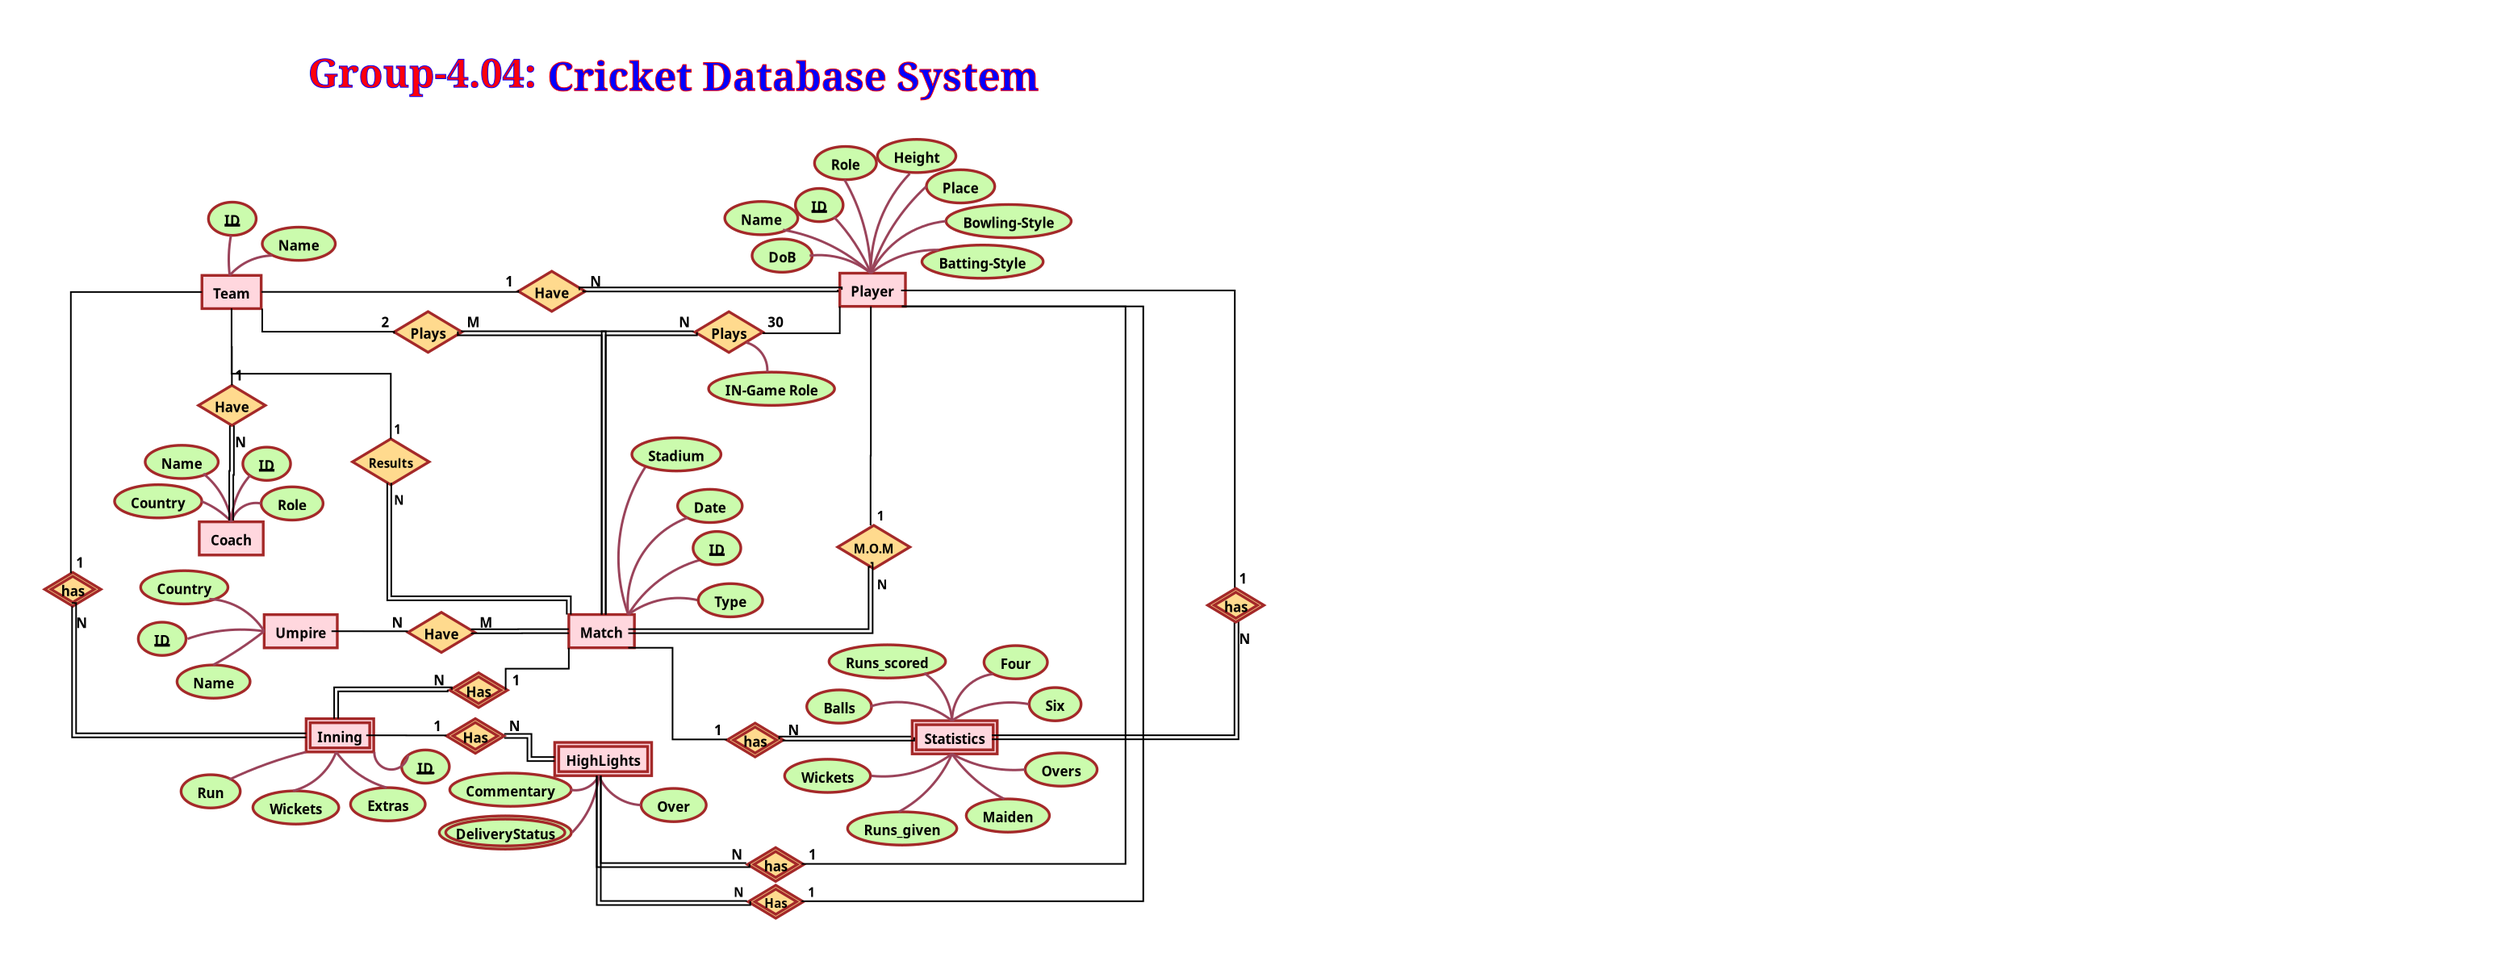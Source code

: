 <?xml version="1.0" encoding="UTF-8"?>
<dia:diagram xmlns:dia="http://www.lysator.liu.se/~alla/dia/">
  <dia:layer name="Background" visible="true" active="true">
    <dia:object type="ER - Entity" version="0" id="O0">
      <dia:attribute name="obj_pos">
        <dia:point val="34.129,37.377"/>
      </dia:attribute>
      <dia:attribute name="obj_bb">
        <dia:rectangle val="34.044,37.292;38.221,39.52"/>
      </dia:attribute>
      <dia:attribute name="elem_corner">
        <dia:point val="34.129,37.377"/>
      </dia:attribute>
      <dia:attribute name="elem_width">
        <dia:real val="4.008"/>
      </dia:attribute>
      <dia:attribute name="elem_height">
        <dia:real val="2.058"/>
      </dia:attribute>
      <dia:attribute name="border_width">
        <dia:real val="0.17"/>
      </dia:attribute>
      <dia:attribute name="border_color">
        <dia:color val="#a42929"/>
      </dia:attribute>
      <dia:attribute name="inner_color">
        <dia:color val="#ffd7de"/>
      </dia:attribute>
      <dia:attribute name="name">
        <dia:string>#Match#</dia:string>
      </dia:attribute>
      <dia:attribute name="weak">
        <dia:boolean val="false"/>
      </dia:attribute>
      <dia:attribute name="associative">
        <dia:boolean val="false"/>
      </dia:attribute>
      <dia:attribute name="font">
        <dia:font family="Bahnschrift SemiBold" style="64" name="Courier"/>
      </dia:attribute>
      <dia:attribute name="font_height">
        <dia:real val="1.058"/>
      </dia:attribute>
    </dia:object>
    <dia:object type="ER - Entity" version="0" id="O1">
      <dia:attribute name="obj_pos">
        <dia:point val="11.398,16.363"/>
      </dia:attribute>
      <dia:attribute name="obj_bb">
        <dia:rectangle val="11.313,16.278;15.22,18.507"/>
      </dia:attribute>
      <dia:attribute name="elem_corner">
        <dia:point val="11.398,16.363"/>
      </dia:attribute>
      <dia:attribute name="elem_width">
        <dia:real val="3.737"/>
      </dia:attribute>
      <dia:attribute name="elem_height">
        <dia:real val="2.058"/>
      </dia:attribute>
      <dia:attribute name="border_width">
        <dia:real val="0.17"/>
      </dia:attribute>
      <dia:attribute name="border_color">
        <dia:color val="#a42929"/>
      </dia:attribute>
      <dia:attribute name="inner_color">
        <dia:color val="#ffd7de"/>
      </dia:attribute>
      <dia:attribute name="name">
        <dia:string>#Team#</dia:string>
      </dia:attribute>
      <dia:attribute name="weak">
        <dia:boolean val="false"/>
      </dia:attribute>
      <dia:attribute name="associative">
        <dia:boolean val="false"/>
      </dia:attribute>
      <dia:attribute name="font">
        <dia:font family="Bahnschrift SemiBold" style="64" name="Courier"/>
      </dia:attribute>
      <dia:attribute name="font_height">
        <dia:real val="1.058"/>
      </dia:attribute>
    </dia:object>
    <dia:object type="ER - Entity" version="0" id="O2">
      <dia:attribute name="obj_pos">
        <dia:point val="11.231,31.631"/>
      </dia:attribute>
      <dia:attribute name="obj_bb">
        <dia:rectangle val="11.146,31.546;15.301,33.775"/>
      </dia:attribute>
      <dia:attribute name="elem_corner">
        <dia:point val="11.231,31.631"/>
      </dia:attribute>
      <dia:attribute name="elem_width">
        <dia:real val="3.985"/>
      </dia:attribute>
      <dia:attribute name="elem_height">
        <dia:real val="2.058"/>
      </dia:attribute>
      <dia:attribute name="border_width">
        <dia:real val="0.17"/>
      </dia:attribute>
      <dia:attribute name="border_color">
        <dia:color val="#a42929"/>
      </dia:attribute>
      <dia:attribute name="inner_color">
        <dia:color val="#ffd7de"/>
      </dia:attribute>
      <dia:attribute name="name">
        <dia:string>#Coach#</dia:string>
      </dia:attribute>
      <dia:attribute name="weak">
        <dia:boolean val="false"/>
      </dia:attribute>
      <dia:attribute name="associative">
        <dia:boolean val="false"/>
      </dia:attribute>
      <dia:attribute name="font">
        <dia:font family="Bahnschrift SemiBold" style="64" name="Courier"/>
      </dia:attribute>
      <dia:attribute name="font_height">
        <dia:real val="1.058"/>
      </dia:attribute>
    </dia:object>
    <dia:object type="ER - Entity" version="0" id="O3">
      <dia:attribute name="obj_pos">
        <dia:point val="50.918,16.225"/>
      </dia:attribute>
      <dia:attribute name="obj_bb">
        <dia:rectangle val="50.833,16.14;55.081,18.368"/>
      </dia:attribute>
      <dia:attribute name="elem_corner">
        <dia:point val="50.918,16.225"/>
      </dia:attribute>
      <dia:attribute name="elem_width">
        <dia:real val="4.077"/>
      </dia:attribute>
      <dia:attribute name="elem_height">
        <dia:real val="2.058"/>
      </dia:attribute>
      <dia:attribute name="border_width">
        <dia:real val="0.17"/>
      </dia:attribute>
      <dia:attribute name="border_color">
        <dia:color val="#a42929"/>
      </dia:attribute>
      <dia:attribute name="inner_color">
        <dia:color val="#ffd7de"/>
      </dia:attribute>
      <dia:attribute name="name">
        <dia:string>#Player#</dia:string>
      </dia:attribute>
      <dia:attribute name="weak">
        <dia:boolean val="false"/>
      </dia:attribute>
      <dia:attribute name="associative">
        <dia:boolean val="false"/>
      </dia:attribute>
      <dia:attribute name="font">
        <dia:font family="Bahnschrift SemiBold" style="64" name="Courier"/>
      </dia:attribute>
      <dia:attribute name="font_height">
        <dia:real val="1.058"/>
      </dia:attribute>
    </dia:object>
    <dia:object type="ER - Entity" version="0" id="O4">
      <dia:attribute name="obj_pos">
        <dia:point val="33.254,45.302"/>
      </dia:attribute>
      <dia:attribute name="obj_bb">
        <dia:rectangle val="33.169,45.217;39.319,47.445"/>
      </dia:attribute>
      <dia:attribute name="elem_corner">
        <dia:point val="33.254,45.302"/>
      </dia:attribute>
      <dia:attribute name="elem_width">
        <dia:real val="5.98"/>
      </dia:attribute>
      <dia:attribute name="elem_height">
        <dia:real val="2.058"/>
      </dia:attribute>
      <dia:attribute name="border_width">
        <dia:real val="0.17"/>
      </dia:attribute>
      <dia:attribute name="border_color">
        <dia:color val="#a42929"/>
      </dia:attribute>
      <dia:attribute name="inner_color">
        <dia:color val="#ffd7de"/>
      </dia:attribute>
      <dia:attribute name="name">
        <dia:string>#HighLights#</dia:string>
      </dia:attribute>
      <dia:attribute name="weak">
        <dia:boolean val="true"/>
      </dia:attribute>
      <dia:attribute name="associative">
        <dia:boolean val="false"/>
      </dia:attribute>
      <dia:attribute name="font">
        <dia:font family="Bahnschrift SemiBold" style="64" name="Courier"/>
      </dia:attribute>
      <dia:attribute name="font_height">
        <dia:real val="1.058"/>
      </dia:attribute>
    </dia:object>
    <dia:object type="ER - Entity" version="0" id="O5">
      <dia:attribute name="obj_pos">
        <dia:point val="15.254,37.382"/>
      </dia:attribute>
      <dia:attribute name="obj_bb">
        <dia:rectangle val="15.169,37.297;19.829,39.525"/>
      </dia:attribute>
      <dia:attribute name="elem_corner">
        <dia:point val="15.254,37.382"/>
      </dia:attribute>
      <dia:attribute name="elem_width">
        <dia:real val="4.49"/>
      </dia:attribute>
      <dia:attribute name="elem_height">
        <dia:real val="2.058"/>
      </dia:attribute>
      <dia:attribute name="border_width">
        <dia:real val="0.17"/>
      </dia:attribute>
      <dia:attribute name="border_color">
        <dia:color val="#a42929"/>
      </dia:attribute>
      <dia:attribute name="inner_color">
        <dia:color val="#ffd7de"/>
      </dia:attribute>
      <dia:attribute name="name">
        <dia:string>#Umpire#</dia:string>
      </dia:attribute>
      <dia:attribute name="weak">
        <dia:boolean val="false"/>
      </dia:attribute>
      <dia:attribute name="associative">
        <dia:boolean val="false"/>
      </dia:attribute>
      <dia:attribute name="font">
        <dia:font family="Bahnschrift SemiBold" style="64" name="Courier"/>
      </dia:attribute>
      <dia:attribute name="font_height">
        <dia:real val="1.058"/>
      </dia:attribute>
    </dia:object>
    <dia:object type="ER - Entity" version="0" id="O6">
      <dia:attribute name="obj_pos">
        <dia:point val="55.404,43.952"/>
      </dia:attribute>
      <dia:attribute name="obj_bb">
        <dia:rectangle val="55.319,43.867;60.819,46.095"/>
      </dia:attribute>
      <dia:attribute name="elem_corner">
        <dia:point val="55.404,43.952"/>
      </dia:attribute>
      <dia:attribute name="elem_width">
        <dia:real val="5.33"/>
      </dia:attribute>
      <dia:attribute name="elem_height">
        <dia:real val="2.058"/>
      </dia:attribute>
      <dia:attribute name="border_width">
        <dia:real val="0.17"/>
      </dia:attribute>
      <dia:attribute name="border_color">
        <dia:color val="#a42929"/>
      </dia:attribute>
      <dia:attribute name="inner_color">
        <dia:color val="#ffd7de"/>
      </dia:attribute>
      <dia:attribute name="name">
        <dia:string>#Statistics#</dia:string>
      </dia:attribute>
      <dia:attribute name="weak">
        <dia:boolean val="true"/>
      </dia:attribute>
      <dia:attribute name="associative">
        <dia:boolean val="false"/>
      </dia:attribute>
      <dia:attribute name="font">
        <dia:font family="Bahnschrift SemiBold" style="64" name="Courier"/>
      </dia:attribute>
      <dia:attribute name="font_height">
        <dia:real val="1.058"/>
      </dia:attribute>
    </dia:object>
    <dia:object type="ER - Entity" version="0" id="O7">
      <dia:attribute name="obj_pos">
        <dia:point val="17.854,43.832"/>
      </dia:attribute>
      <dia:attribute name="obj_bb">
        <dia:rectangle val="17.769,43.747;22.164,45.975"/>
      </dia:attribute>
      <dia:attribute name="elem_corner">
        <dia:point val="17.854,43.832"/>
      </dia:attribute>
      <dia:attribute name="elem_width">
        <dia:real val="4.225"/>
      </dia:attribute>
      <dia:attribute name="elem_height">
        <dia:real val="2.058"/>
      </dia:attribute>
      <dia:attribute name="border_width">
        <dia:real val="0.17"/>
      </dia:attribute>
      <dia:attribute name="border_color">
        <dia:color val="#a42929"/>
      </dia:attribute>
      <dia:attribute name="inner_color">
        <dia:color val="#ffd7de"/>
      </dia:attribute>
      <dia:attribute name="name">
        <dia:string>#Inning#</dia:string>
      </dia:attribute>
      <dia:attribute name="weak">
        <dia:boolean val="true"/>
      </dia:attribute>
      <dia:attribute name="associative">
        <dia:boolean val="false"/>
      </dia:attribute>
      <dia:attribute name="font">
        <dia:font family="Bahnschrift SemiBold" style="64" name="Courier"/>
      </dia:attribute>
      <dia:attribute name="font_height">
        <dia:real val="1.058"/>
      </dia:attribute>
    </dia:object>
    <dia:object type="ER - Attribute" version="0" id="O8">
      <dia:attribute name="obj_pos">
        <dia:point val="11.801,11.825"/>
      </dia:attribute>
      <dia:attribute name="obj_bb">
        <dia:rectangle val="11.716,11.74;14.939,13.968"/>
      </dia:attribute>
      <dia:attribute name="elem_corner">
        <dia:point val="11.801,11.825"/>
      </dia:attribute>
      <dia:attribute name="elem_width">
        <dia:real val="3.053"/>
      </dia:attribute>
      <dia:attribute name="elem_height">
        <dia:real val="2.058"/>
      </dia:attribute>
      <dia:attribute name="border_width">
        <dia:real val="0.17"/>
      </dia:attribute>
      <dia:attribute name="border_color">
        <dia:color val="#a42929"/>
      </dia:attribute>
      <dia:attribute name="inner_color">
        <dia:color val="#cbfbad"/>
      </dia:attribute>
      <dia:attribute name="name">
        <dia:string>#ID#</dia:string>
      </dia:attribute>
      <dia:attribute name="key">
        <dia:boolean val="true"/>
      </dia:attribute>
      <dia:attribute name="weak_key">
        <dia:boolean val="false"/>
      </dia:attribute>
      <dia:attribute name="derived">
        <dia:boolean val="false"/>
      </dia:attribute>
      <dia:attribute name="multivalued">
        <dia:boolean val="false"/>
      </dia:attribute>
      <dia:attribute name="font">
        <dia:font family="Bahnschrift SemiBold" style="64" name="Courier"/>
      </dia:attribute>
      <dia:attribute name="font_height">
        <dia:real val="1.058"/>
      </dia:attribute>
    </dia:object>
    <dia:object type="ER - Attribute" version="0" id="O9">
      <dia:attribute name="obj_pos">
        <dia:point val="15.135,13.375"/>
      </dia:attribute>
      <dia:attribute name="obj_bb">
        <dia:rectangle val="15.05,13.29;19.69,15.518"/>
      </dia:attribute>
      <dia:attribute name="elem_corner">
        <dia:point val="15.135,13.375"/>
      </dia:attribute>
      <dia:attribute name="elem_width">
        <dia:real val="4.47"/>
      </dia:attribute>
      <dia:attribute name="elem_height">
        <dia:real val="2.058"/>
      </dia:attribute>
      <dia:attribute name="border_width">
        <dia:real val="0.17"/>
      </dia:attribute>
      <dia:attribute name="border_color">
        <dia:color val="#a42929"/>
      </dia:attribute>
      <dia:attribute name="inner_color">
        <dia:color val="#cbfbad"/>
      </dia:attribute>
      <dia:attribute name="name">
        <dia:string>#Name#</dia:string>
      </dia:attribute>
      <dia:attribute name="key">
        <dia:boolean val="false"/>
      </dia:attribute>
      <dia:attribute name="weak_key">
        <dia:boolean val="false"/>
      </dia:attribute>
      <dia:attribute name="derived">
        <dia:boolean val="false"/>
      </dia:attribute>
      <dia:attribute name="multivalued">
        <dia:boolean val="false"/>
      </dia:attribute>
      <dia:attribute name="font">
        <dia:font family="Bahnschrift SemiBold" style="64" name="Courier"/>
      </dia:attribute>
      <dia:attribute name="font_height">
        <dia:real val="1.058"/>
      </dia:attribute>
    </dia:object>
    <dia:object type="ER - Attribute" version="0" id="O10">
      <dia:attribute name="obj_pos">
        <dia:point val="13.931,27.006"/>
      </dia:attribute>
      <dia:attribute name="obj_bb">
        <dia:rectangle val="13.846,26.921;17.068,29.15"/>
      </dia:attribute>
      <dia:attribute name="elem_corner">
        <dia:point val="13.931,27.006"/>
      </dia:attribute>
      <dia:attribute name="elem_width">
        <dia:real val="3.053"/>
      </dia:attribute>
      <dia:attribute name="elem_height">
        <dia:real val="2.058"/>
      </dia:attribute>
      <dia:attribute name="border_width">
        <dia:real val="0.17"/>
      </dia:attribute>
      <dia:attribute name="border_color">
        <dia:color val="#a42929"/>
      </dia:attribute>
      <dia:attribute name="inner_color">
        <dia:color val="#cbfbad"/>
      </dia:attribute>
      <dia:attribute name="name">
        <dia:string>#ID#</dia:string>
      </dia:attribute>
      <dia:attribute name="key">
        <dia:boolean val="true"/>
      </dia:attribute>
      <dia:attribute name="weak_key">
        <dia:boolean val="false"/>
      </dia:attribute>
      <dia:attribute name="derived">
        <dia:boolean val="false"/>
      </dia:attribute>
      <dia:attribute name="multivalued">
        <dia:boolean val="false"/>
      </dia:attribute>
      <dia:attribute name="font">
        <dia:font family="Bahnschrift SemiBold" style="64" name="Courier"/>
      </dia:attribute>
      <dia:attribute name="font_height">
        <dia:real val="1.058"/>
      </dia:attribute>
    </dia:object>
    <dia:object type="ER - Attribute" version="0" id="O11">
      <dia:attribute name="obj_pos">
        <dia:point val="7.881,26.89"/>
      </dia:attribute>
      <dia:attribute name="obj_bb">
        <dia:rectangle val="7.796,26.805;12.436,29.033"/>
      </dia:attribute>
      <dia:attribute name="elem_corner">
        <dia:point val="7.881,26.89"/>
      </dia:attribute>
      <dia:attribute name="elem_width">
        <dia:real val="4.47"/>
      </dia:attribute>
      <dia:attribute name="elem_height">
        <dia:real val="2.058"/>
      </dia:attribute>
      <dia:attribute name="border_width">
        <dia:real val="0.17"/>
      </dia:attribute>
      <dia:attribute name="border_color">
        <dia:color val="#a42929"/>
      </dia:attribute>
      <dia:attribute name="inner_color">
        <dia:color val="#cbfbad"/>
      </dia:attribute>
      <dia:attribute name="name">
        <dia:string>#Name#</dia:string>
      </dia:attribute>
      <dia:attribute name="key">
        <dia:boolean val="false"/>
      </dia:attribute>
      <dia:attribute name="weak_key">
        <dia:boolean val="false"/>
      </dia:attribute>
      <dia:attribute name="derived">
        <dia:boolean val="false"/>
      </dia:attribute>
      <dia:attribute name="multivalued">
        <dia:boolean val="false"/>
      </dia:attribute>
      <dia:attribute name="font">
        <dia:font family="Bahnschrift SemiBold" style="64" name="Courier"/>
      </dia:attribute>
      <dia:attribute name="font_height">
        <dia:real val="1.058"/>
      </dia:attribute>
    </dia:object>
    <dia:object type="ER - Attribute" version="0" id="O12">
      <dia:attribute name="obj_pos">
        <dia:point val="5.981,29.331"/>
      </dia:attribute>
      <dia:attribute name="obj_bb">
        <dia:rectangle val="5.896,29.246;11.446,31.475"/>
      </dia:attribute>
      <dia:attribute name="elem_corner">
        <dia:point val="5.981,29.331"/>
      </dia:attribute>
      <dia:attribute name="elem_width">
        <dia:real val="5.38"/>
      </dia:attribute>
      <dia:attribute name="elem_height">
        <dia:real val="2.058"/>
      </dia:attribute>
      <dia:attribute name="border_width">
        <dia:real val="0.17"/>
      </dia:attribute>
      <dia:attribute name="border_color">
        <dia:color val="#a42929"/>
      </dia:attribute>
      <dia:attribute name="inner_color">
        <dia:color val="#cbfbad"/>
      </dia:attribute>
      <dia:attribute name="name">
        <dia:string>#Country#</dia:string>
      </dia:attribute>
      <dia:attribute name="key">
        <dia:boolean val="false"/>
      </dia:attribute>
      <dia:attribute name="weak_key">
        <dia:boolean val="false"/>
      </dia:attribute>
      <dia:attribute name="derived">
        <dia:boolean val="false"/>
      </dia:attribute>
      <dia:attribute name="multivalued">
        <dia:boolean val="false"/>
      </dia:attribute>
      <dia:attribute name="font">
        <dia:font family="Bahnschrift SemiBold" style="64" name="Courier"/>
      </dia:attribute>
      <dia:attribute name="font_height">
        <dia:real val="1.058"/>
      </dia:attribute>
    </dia:object>
    <dia:object type="ER - Attribute" version="0" id="O13">
      <dia:attribute name="obj_pos">
        <dia:point val="15.064,29.465"/>
      </dia:attribute>
      <dia:attribute name="obj_bb">
        <dia:rectangle val="14.979,29.38;19.044,31.608"/>
      </dia:attribute>
      <dia:attribute name="elem_corner">
        <dia:point val="15.064,29.465"/>
      </dia:attribute>
      <dia:attribute name="elem_width">
        <dia:real val="3.895"/>
      </dia:attribute>
      <dia:attribute name="elem_height">
        <dia:real val="2.058"/>
      </dia:attribute>
      <dia:attribute name="border_width">
        <dia:real val="0.17"/>
      </dia:attribute>
      <dia:attribute name="border_color">
        <dia:color val="#a42929"/>
      </dia:attribute>
      <dia:attribute name="inner_color">
        <dia:color val="#cbfbad"/>
      </dia:attribute>
      <dia:attribute name="name">
        <dia:string>#Role#</dia:string>
      </dia:attribute>
      <dia:attribute name="key">
        <dia:boolean val="false"/>
      </dia:attribute>
      <dia:attribute name="weak_key">
        <dia:boolean val="false"/>
      </dia:attribute>
      <dia:attribute name="derived">
        <dia:boolean val="false"/>
      </dia:attribute>
      <dia:attribute name="multivalued">
        <dia:boolean val="false"/>
      </dia:attribute>
      <dia:attribute name="font">
        <dia:font family="Bahnschrift SemiBold" style="64" name="Courier"/>
      </dia:attribute>
      <dia:attribute name="font_height">
        <dia:real val="1.058"/>
      </dia:attribute>
    </dia:object>
    <dia:object type="ER - Attribute" version="0" id="O14">
      <dia:attribute name="obj_pos">
        <dia:point val="48.168,10.975"/>
      </dia:attribute>
      <dia:attribute name="obj_bb">
        <dia:rectangle val="48.083,10.89;51.306,13.118"/>
      </dia:attribute>
      <dia:attribute name="elem_corner">
        <dia:point val="48.168,10.975"/>
      </dia:attribute>
      <dia:attribute name="elem_width">
        <dia:real val="3.053"/>
      </dia:attribute>
      <dia:attribute name="elem_height">
        <dia:real val="2.058"/>
      </dia:attribute>
      <dia:attribute name="border_width">
        <dia:real val="0.17"/>
      </dia:attribute>
      <dia:attribute name="border_color">
        <dia:color val="#a42929"/>
      </dia:attribute>
      <dia:attribute name="inner_color">
        <dia:color val="#cbfbad"/>
      </dia:attribute>
      <dia:attribute name="name">
        <dia:string>#ID#</dia:string>
      </dia:attribute>
      <dia:attribute name="key">
        <dia:boolean val="true"/>
      </dia:attribute>
      <dia:attribute name="weak_key">
        <dia:boolean val="false"/>
      </dia:attribute>
      <dia:attribute name="derived">
        <dia:boolean val="false"/>
      </dia:attribute>
      <dia:attribute name="multivalued">
        <dia:boolean val="false"/>
      </dia:attribute>
      <dia:attribute name="font">
        <dia:font family="Bahnschrift SemiBold" style="64" name="Courier"/>
      </dia:attribute>
      <dia:attribute name="font_height">
        <dia:real val="1.058"/>
      </dia:attribute>
    </dia:object>
    <dia:object type="ER - Attribute" version="0" id="O15">
      <dia:attribute name="obj_pos">
        <dia:point val="43.793,11.784"/>
      </dia:attribute>
      <dia:attribute name="obj_bb">
        <dia:rectangle val="43.708,11.698;48.348,13.927"/>
      </dia:attribute>
      <dia:attribute name="elem_corner">
        <dia:point val="43.793,11.784"/>
      </dia:attribute>
      <dia:attribute name="elem_width">
        <dia:real val="4.47"/>
      </dia:attribute>
      <dia:attribute name="elem_height">
        <dia:real val="2.058"/>
      </dia:attribute>
      <dia:attribute name="border_width">
        <dia:real val="0.17"/>
      </dia:attribute>
      <dia:attribute name="border_color">
        <dia:color val="#a42929"/>
      </dia:attribute>
      <dia:attribute name="inner_color">
        <dia:color val="#cbfbad"/>
      </dia:attribute>
      <dia:attribute name="name">
        <dia:string>#Name#</dia:string>
      </dia:attribute>
      <dia:attribute name="key">
        <dia:boolean val="false"/>
      </dia:attribute>
      <dia:attribute name="weak_key">
        <dia:boolean val="false"/>
      </dia:attribute>
      <dia:attribute name="derived">
        <dia:boolean val="false"/>
      </dia:attribute>
      <dia:attribute name="multivalued">
        <dia:boolean val="false"/>
      </dia:attribute>
      <dia:attribute name="font">
        <dia:font family="Bahnschrift SemiBold" style="64" name="Courier"/>
      </dia:attribute>
      <dia:attribute name="font_height">
        <dia:real val="1.058"/>
      </dia:attribute>
    </dia:object>
    <dia:object type="ER - Attribute" version="0" id="O16">
      <dia:attribute name="obj_pos">
        <dia:point val="45.485,14.108"/>
      </dia:attribute>
      <dia:attribute name="obj_bb">
        <dia:rectangle val="45.4,14.024;49.317,16.252"/>
      </dia:attribute>
      <dia:attribute name="elem_corner">
        <dia:point val="45.485,14.108"/>
      </dia:attribute>
      <dia:attribute name="elem_width">
        <dia:real val="3.748"/>
      </dia:attribute>
      <dia:attribute name="elem_height">
        <dia:real val="2.058"/>
      </dia:attribute>
      <dia:attribute name="border_width">
        <dia:real val="0.17"/>
      </dia:attribute>
      <dia:attribute name="border_color">
        <dia:color val="#a42929"/>
      </dia:attribute>
      <dia:attribute name="inner_color">
        <dia:color val="#cbfbad"/>
      </dia:attribute>
      <dia:attribute name="name">
        <dia:string>#DoB#</dia:string>
      </dia:attribute>
      <dia:attribute name="key">
        <dia:boolean val="false"/>
      </dia:attribute>
      <dia:attribute name="weak_key">
        <dia:boolean val="false"/>
      </dia:attribute>
      <dia:attribute name="derived">
        <dia:boolean val="false"/>
      </dia:attribute>
      <dia:attribute name="multivalued">
        <dia:boolean val="false"/>
      </dia:attribute>
      <dia:attribute name="font">
        <dia:font family="Bahnschrift SemiBold" style="64" name="Courier"/>
      </dia:attribute>
      <dia:attribute name="font_height">
        <dia:real val="1.058"/>
      </dia:attribute>
    </dia:object>
    <dia:object type="ER - Attribute" version="0" id="O17">
      <dia:attribute name="obj_pos">
        <dia:point val="56.285,9.817"/>
      </dia:attribute>
      <dia:attribute name="obj_bb">
        <dia:rectangle val="56.2,9.732;60.64,11.96"/>
      </dia:attribute>
      <dia:attribute name="elem_corner">
        <dia:point val="56.285,9.817"/>
      </dia:attribute>
      <dia:attribute name="elem_width">
        <dia:real val="4.27"/>
      </dia:attribute>
      <dia:attribute name="elem_height">
        <dia:real val="2.058"/>
      </dia:attribute>
      <dia:attribute name="border_width">
        <dia:real val="0.17"/>
      </dia:attribute>
      <dia:attribute name="border_color">
        <dia:color val="#a42929"/>
      </dia:attribute>
      <dia:attribute name="inner_color">
        <dia:color val="#cbfbad"/>
      </dia:attribute>
      <dia:attribute name="name">
        <dia:string>#Place#</dia:string>
      </dia:attribute>
      <dia:attribute name="key">
        <dia:boolean val="false"/>
      </dia:attribute>
      <dia:attribute name="weak_key">
        <dia:boolean val="false"/>
      </dia:attribute>
      <dia:attribute name="derived">
        <dia:boolean val="false"/>
      </dia:attribute>
      <dia:attribute name="multivalued">
        <dia:boolean val="false"/>
      </dia:attribute>
      <dia:attribute name="font">
        <dia:font family="Bahnschrift SemiBold" style="64" name="Courier"/>
      </dia:attribute>
      <dia:attribute name="font_height">
        <dia:real val="1.058"/>
      </dia:attribute>
    </dia:object>
    <dia:object type="ER - Attribute" version="0" id="O18">
      <dia:attribute name="obj_pos">
        <dia:point val="49.352,8.375"/>
      </dia:attribute>
      <dia:attribute name="obj_bb">
        <dia:rectangle val="49.267,8.29;53.332,10.518"/>
      </dia:attribute>
      <dia:attribute name="elem_corner">
        <dia:point val="49.352,8.375"/>
      </dia:attribute>
      <dia:attribute name="elem_width">
        <dia:real val="3.895"/>
      </dia:attribute>
      <dia:attribute name="elem_height">
        <dia:real val="2.058"/>
      </dia:attribute>
      <dia:attribute name="border_width">
        <dia:real val="0.17"/>
      </dia:attribute>
      <dia:attribute name="border_color">
        <dia:color val="#a42929"/>
      </dia:attribute>
      <dia:attribute name="inner_color">
        <dia:color val="#cbfbad"/>
      </dia:attribute>
      <dia:attribute name="name">
        <dia:string>#Role#</dia:string>
      </dia:attribute>
      <dia:attribute name="key">
        <dia:boolean val="false"/>
      </dia:attribute>
      <dia:attribute name="weak_key">
        <dia:boolean val="false"/>
      </dia:attribute>
      <dia:attribute name="derived">
        <dia:boolean val="false"/>
      </dia:attribute>
      <dia:attribute name="multivalued">
        <dia:boolean val="false"/>
      </dia:attribute>
      <dia:attribute name="font">
        <dia:font family="Bahnschrift SemiBold" style="64" name="Courier"/>
      </dia:attribute>
      <dia:attribute name="font_height">
        <dia:real val="1.058"/>
      </dia:attribute>
    </dia:object>
    <dia:object type="ER - Attribute" version="0" id="O19">
      <dia:attribute name="obj_pos">
        <dia:point val="53.252,7.934"/>
      </dia:attribute>
      <dia:attribute name="obj_bb">
        <dia:rectangle val="53.167,7.848;58.169,10.077"/>
      </dia:attribute>
      <dia:attribute name="elem_corner">
        <dia:point val="53.252,7.934"/>
      </dia:attribute>
      <dia:attribute name="elem_width">
        <dia:real val="4.832"/>
      </dia:attribute>
      <dia:attribute name="elem_height">
        <dia:real val="2.058"/>
      </dia:attribute>
      <dia:attribute name="border_width">
        <dia:real val="0.17"/>
      </dia:attribute>
      <dia:attribute name="border_color">
        <dia:color val="#a42929"/>
      </dia:attribute>
      <dia:attribute name="inner_color">
        <dia:color val="#cbfbad"/>
      </dia:attribute>
      <dia:attribute name="name">
        <dia:string>#Height#</dia:string>
      </dia:attribute>
      <dia:attribute name="key">
        <dia:boolean val="false"/>
      </dia:attribute>
      <dia:attribute name="weak_key">
        <dia:boolean val="false"/>
      </dia:attribute>
      <dia:attribute name="derived">
        <dia:boolean val="false"/>
      </dia:attribute>
      <dia:attribute name="multivalued">
        <dia:boolean val="false"/>
      </dia:attribute>
      <dia:attribute name="font">
        <dia:font family="Bahnschrift SemiBold" style="64" name="Courier"/>
      </dia:attribute>
      <dia:attribute name="font_height">
        <dia:real val="1.058"/>
      </dia:attribute>
    </dia:object>
    <dia:object type="ER - Attribute" version="0" id="O20">
      <dia:attribute name="obj_pos">
        <dia:point val="56.01,14.483"/>
      </dia:attribute>
      <dia:attribute name="obj_bb">
        <dia:rectangle val="55.925,14.399;63.72,16.627"/>
      </dia:attribute>
      <dia:attribute name="elem_corner">
        <dia:point val="56.01,14.483"/>
      </dia:attribute>
      <dia:attribute name="elem_width">
        <dia:real val="7.625"/>
      </dia:attribute>
      <dia:attribute name="elem_height">
        <dia:real val="2.058"/>
      </dia:attribute>
      <dia:attribute name="border_width">
        <dia:real val="0.17"/>
      </dia:attribute>
      <dia:attribute name="border_color">
        <dia:color val="#a42929"/>
      </dia:attribute>
      <dia:attribute name="inner_color">
        <dia:color val="#cbfbad"/>
      </dia:attribute>
      <dia:attribute name="name">
        <dia:string>#Batting-Style#</dia:string>
      </dia:attribute>
      <dia:attribute name="key">
        <dia:boolean val="false"/>
      </dia:attribute>
      <dia:attribute name="weak_key">
        <dia:boolean val="false"/>
      </dia:attribute>
      <dia:attribute name="derived">
        <dia:boolean val="false"/>
      </dia:attribute>
      <dia:attribute name="multivalued">
        <dia:boolean val="false"/>
      </dia:attribute>
      <dia:attribute name="font">
        <dia:font family="Bahnschrift SemiBold" style="64" name="Courier"/>
      </dia:attribute>
      <dia:attribute name="font_height">
        <dia:real val="1.058"/>
      </dia:attribute>
    </dia:object>
    <dia:object type="ER - Attribute" version="0" id="O21">
      <dia:attribute name="obj_pos">
        <dia:point val="57.501,11.972"/>
      </dia:attribute>
      <dia:attribute name="obj_bb">
        <dia:rectangle val="57.416,11.887;65.531,14.115"/>
      </dia:attribute>
      <dia:attribute name="elem_corner">
        <dia:point val="57.501,11.972"/>
      </dia:attribute>
      <dia:attribute name="elem_width">
        <dia:real val="7.945"/>
      </dia:attribute>
      <dia:attribute name="elem_height">
        <dia:real val="2.058"/>
      </dia:attribute>
      <dia:attribute name="border_width">
        <dia:real val="0.17"/>
      </dia:attribute>
      <dia:attribute name="border_color">
        <dia:color val="#a42929"/>
      </dia:attribute>
      <dia:attribute name="inner_color">
        <dia:color val="#cbfbad"/>
      </dia:attribute>
      <dia:attribute name="name">
        <dia:string>#Bowling-Style#</dia:string>
      </dia:attribute>
      <dia:attribute name="key">
        <dia:boolean val="false"/>
      </dia:attribute>
      <dia:attribute name="weak_key">
        <dia:boolean val="false"/>
      </dia:attribute>
      <dia:attribute name="derived">
        <dia:boolean val="false"/>
      </dia:attribute>
      <dia:attribute name="multivalued">
        <dia:boolean val="false"/>
      </dia:attribute>
      <dia:attribute name="font">
        <dia:font family="Bahnschrift SemiBold" style="64" name="Courier"/>
      </dia:attribute>
      <dia:attribute name="font_height">
        <dia:real val="1.058"/>
      </dia:attribute>
    </dia:object>
    <dia:object type="ER - Attribute" version="0" id="O22">
      <dia:attribute name="obj_pos">
        <dia:point val="7.454,37.852"/>
      </dia:attribute>
      <dia:attribute name="obj_bb">
        <dia:rectangle val="7.369,37.767;10.591,39.995"/>
      </dia:attribute>
      <dia:attribute name="elem_corner">
        <dia:point val="7.454,37.852"/>
      </dia:attribute>
      <dia:attribute name="elem_width">
        <dia:real val="3.053"/>
      </dia:attribute>
      <dia:attribute name="elem_height">
        <dia:real val="2.058"/>
      </dia:attribute>
      <dia:attribute name="border_width">
        <dia:real val="0.17"/>
      </dia:attribute>
      <dia:attribute name="border_color">
        <dia:color val="#a42929"/>
      </dia:attribute>
      <dia:attribute name="inner_color">
        <dia:color val="#cbfbad"/>
      </dia:attribute>
      <dia:attribute name="name">
        <dia:string>#ID#</dia:string>
      </dia:attribute>
      <dia:attribute name="key">
        <dia:boolean val="true"/>
      </dia:attribute>
      <dia:attribute name="weak_key">
        <dia:boolean val="false"/>
      </dia:attribute>
      <dia:attribute name="derived">
        <dia:boolean val="false"/>
      </dia:attribute>
      <dia:attribute name="multivalued">
        <dia:boolean val="false"/>
      </dia:attribute>
      <dia:attribute name="font">
        <dia:font family="Bahnschrift SemiBold" style="64" name="Courier"/>
      </dia:attribute>
      <dia:attribute name="font_height">
        <dia:real val="1.058"/>
      </dia:attribute>
    </dia:object>
    <dia:object type="ER - Attribute" version="0" id="O23">
      <dia:attribute name="obj_pos">
        <dia:point val="9.854,40.502"/>
      </dia:attribute>
      <dia:attribute name="obj_bb">
        <dia:rectangle val="9.769,40.417;14.409,42.645"/>
      </dia:attribute>
      <dia:attribute name="elem_corner">
        <dia:point val="9.854,40.502"/>
      </dia:attribute>
      <dia:attribute name="elem_width">
        <dia:real val="4.47"/>
      </dia:attribute>
      <dia:attribute name="elem_height">
        <dia:real val="2.058"/>
      </dia:attribute>
      <dia:attribute name="border_width">
        <dia:real val="0.17"/>
      </dia:attribute>
      <dia:attribute name="border_color">
        <dia:color val="#a42929"/>
      </dia:attribute>
      <dia:attribute name="inner_color">
        <dia:color val="#cbfbad"/>
      </dia:attribute>
      <dia:attribute name="name">
        <dia:string>#Name#</dia:string>
      </dia:attribute>
      <dia:attribute name="key">
        <dia:boolean val="false"/>
      </dia:attribute>
      <dia:attribute name="weak_key">
        <dia:boolean val="false"/>
      </dia:attribute>
      <dia:attribute name="derived">
        <dia:boolean val="false"/>
      </dia:attribute>
      <dia:attribute name="multivalued">
        <dia:boolean val="false"/>
      </dia:attribute>
      <dia:attribute name="font">
        <dia:font family="Bahnschrift SemiBold" style="64" name="Courier"/>
      </dia:attribute>
      <dia:attribute name="font_height">
        <dia:real val="1.058"/>
      </dia:attribute>
    </dia:object>
    <dia:object type="ER - Attribute" version="0" id="O24">
      <dia:attribute name="obj_pos">
        <dia:point val="38.604,48.152"/>
      </dia:attribute>
      <dia:attribute name="obj_bb">
        <dia:rectangle val="38.519,48.067;42.701,50.295"/>
      </dia:attribute>
      <dia:attribute name="elem_corner">
        <dia:point val="38.604,48.152"/>
      </dia:attribute>
      <dia:attribute name="elem_width">
        <dia:real val="4.013"/>
      </dia:attribute>
      <dia:attribute name="elem_height">
        <dia:real val="2.058"/>
      </dia:attribute>
      <dia:attribute name="border_width">
        <dia:real val="0.17"/>
      </dia:attribute>
      <dia:attribute name="border_color">
        <dia:color val="#a42929"/>
      </dia:attribute>
      <dia:attribute name="inner_color">
        <dia:color val="#cbfbad"/>
      </dia:attribute>
      <dia:attribute name="name">
        <dia:string>#Over#</dia:string>
      </dia:attribute>
      <dia:attribute name="key">
        <dia:boolean val="false"/>
      </dia:attribute>
      <dia:attribute name="weak_key">
        <dia:boolean val="false"/>
      </dia:attribute>
      <dia:attribute name="derived">
        <dia:boolean val="false"/>
      </dia:attribute>
      <dia:attribute name="multivalued">
        <dia:boolean val="false"/>
      </dia:attribute>
      <dia:attribute name="font">
        <dia:font family="Bahnschrift SemiBold" style="64" name="Courier"/>
      </dia:attribute>
      <dia:attribute name="font_height">
        <dia:real val="1.058"/>
      </dia:attribute>
    </dia:object>
    <dia:object type="ER - Attribute" version="0" id="O25">
      <dia:attribute name="obj_pos">
        <dia:point val="26.104,49.852"/>
      </dia:attribute>
      <dia:attribute name="obj_bb">
        <dia:rectangle val="26.019,49.767;34.419,51.995"/>
      </dia:attribute>
      <dia:attribute name="elem_corner">
        <dia:point val="26.104,49.852"/>
      </dia:attribute>
      <dia:attribute name="elem_width">
        <dia:real val="8.23"/>
      </dia:attribute>
      <dia:attribute name="elem_height">
        <dia:real val="2.058"/>
      </dia:attribute>
      <dia:attribute name="border_width">
        <dia:real val="0.17"/>
      </dia:attribute>
      <dia:attribute name="border_color">
        <dia:color val="#a42929"/>
      </dia:attribute>
      <dia:attribute name="inner_color">
        <dia:color val="#cbfbad"/>
      </dia:attribute>
      <dia:attribute name="name">
        <dia:string>#DeliveryStatus#</dia:string>
      </dia:attribute>
      <dia:attribute name="key">
        <dia:boolean val="false"/>
      </dia:attribute>
      <dia:attribute name="weak_key">
        <dia:boolean val="false"/>
      </dia:attribute>
      <dia:attribute name="derived">
        <dia:boolean val="false"/>
      </dia:attribute>
      <dia:attribute name="multivalued">
        <dia:boolean val="true"/>
      </dia:attribute>
      <dia:attribute name="font">
        <dia:font family="Bahnschrift SemiBold" style="64" name="Courier"/>
      </dia:attribute>
      <dia:attribute name="font_height">
        <dia:real val="1.058"/>
      </dia:attribute>
    </dia:object>
    <dia:object type="ER - Attribute" version="0" id="O26">
      <dia:attribute name="obj_pos">
        <dia:point val="26.754,47.202"/>
      </dia:attribute>
      <dia:attribute name="obj_bb">
        <dia:rectangle val="26.669,47.117;34.301,49.345"/>
      </dia:attribute>
      <dia:attribute name="elem_corner">
        <dia:point val="26.754,47.202"/>
      </dia:attribute>
      <dia:attribute name="elem_width">
        <dia:real val="7.463"/>
      </dia:attribute>
      <dia:attribute name="elem_height">
        <dia:real val="2.058"/>
      </dia:attribute>
      <dia:attribute name="border_width">
        <dia:real val="0.17"/>
      </dia:attribute>
      <dia:attribute name="border_color">
        <dia:color val="#a42929"/>
      </dia:attribute>
      <dia:attribute name="inner_color">
        <dia:color val="#cbfbad"/>
      </dia:attribute>
      <dia:attribute name="name">
        <dia:string>#Commentary#</dia:string>
      </dia:attribute>
      <dia:attribute name="key">
        <dia:boolean val="false"/>
      </dia:attribute>
      <dia:attribute name="weak_key">
        <dia:boolean val="false"/>
      </dia:attribute>
      <dia:attribute name="derived">
        <dia:boolean val="false"/>
      </dia:attribute>
      <dia:attribute name="multivalued">
        <dia:boolean val="false"/>
      </dia:attribute>
      <dia:attribute name="font">
        <dia:font family="Bahnschrift SemiBold" style="64" name="Courier"/>
      </dia:attribute>
      <dia:attribute name="font_height">
        <dia:real val="1.058"/>
      </dia:attribute>
    </dia:object>
    <dia:object type="ER - Attribute" version="0" id="O27">
      <dia:attribute name="obj_pos">
        <dia:point val="10.104,47.302"/>
      </dia:attribute>
      <dia:attribute name="obj_bb">
        <dia:rectangle val="10.019,47.217;13.889,49.445"/>
      </dia:attribute>
      <dia:attribute name="elem_corner">
        <dia:point val="10.104,47.302"/>
      </dia:attribute>
      <dia:attribute name="elem_width">
        <dia:real val="3.7"/>
      </dia:attribute>
      <dia:attribute name="elem_height">
        <dia:real val="2.058"/>
      </dia:attribute>
      <dia:attribute name="border_width">
        <dia:real val="0.17"/>
      </dia:attribute>
      <dia:attribute name="border_color">
        <dia:color val="#a42929"/>
      </dia:attribute>
      <dia:attribute name="inner_color">
        <dia:color val="#cbfbad"/>
      </dia:attribute>
      <dia:attribute name="name">
        <dia:string>#Run#</dia:string>
      </dia:attribute>
      <dia:attribute name="key">
        <dia:boolean val="false"/>
      </dia:attribute>
      <dia:attribute name="weak_key">
        <dia:boolean val="false"/>
      </dia:attribute>
      <dia:attribute name="derived">
        <dia:boolean val="false"/>
      </dia:attribute>
      <dia:attribute name="multivalued">
        <dia:boolean val="false"/>
      </dia:attribute>
      <dia:attribute name="font">
        <dia:font family="Bahnschrift SemiBold" style="64" name="Courier"/>
      </dia:attribute>
      <dia:attribute name="font_height">
        <dia:real val="1.058"/>
      </dia:attribute>
    </dia:object>
    <dia:object type="ER - Attribute" version="0" id="O28">
      <dia:attribute name="obj_pos">
        <dia:point val="14.554,48.302"/>
      </dia:attribute>
      <dia:attribute name="obj_bb">
        <dia:rectangle val="14.469,48.217;20.011,50.445"/>
      </dia:attribute>
      <dia:attribute name="elem_corner">
        <dia:point val="14.554,48.302"/>
      </dia:attribute>
      <dia:attribute name="elem_width">
        <dia:real val="5.373"/>
      </dia:attribute>
      <dia:attribute name="elem_height">
        <dia:real val="2.058"/>
      </dia:attribute>
      <dia:attribute name="border_width">
        <dia:real val="0.17"/>
      </dia:attribute>
      <dia:attribute name="border_color">
        <dia:color val="#a42929"/>
      </dia:attribute>
      <dia:attribute name="inner_color">
        <dia:color val="#cbfbad"/>
      </dia:attribute>
      <dia:attribute name="name">
        <dia:string>#Wickets#</dia:string>
      </dia:attribute>
      <dia:attribute name="key">
        <dia:boolean val="false"/>
      </dia:attribute>
      <dia:attribute name="weak_key">
        <dia:boolean val="false"/>
      </dia:attribute>
      <dia:attribute name="derived">
        <dia:boolean val="false"/>
      </dia:attribute>
      <dia:attribute name="multivalued">
        <dia:boolean val="false"/>
      </dia:attribute>
      <dia:attribute name="font">
        <dia:font family="Bahnschrift SemiBold" style="64" name="Courier"/>
      </dia:attribute>
      <dia:attribute name="font_height">
        <dia:real val="1.058"/>
      </dia:attribute>
    </dia:object>
    <dia:object type="ER - Attribute" version="0" id="O29">
      <dia:attribute name="obj_pos">
        <dia:point val="20.604,48.102"/>
      </dia:attribute>
      <dia:attribute name="obj_bb">
        <dia:rectangle val="20.519,48.017;25.386,50.245"/>
      </dia:attribute>
      <dia:attribute name="elem_corner">
        <dia:point val="20.604,48.102"/>
      </dia:attribute>
      <dia:attribute name="elem_width">
        <dia:real val="4.697"/>
      </dia:attribute>
      <dia:attribute name="elem_height">
        <dia:real val="2.058"/>
      </dia:attribute>
      <dia:attribute name="border_width">
        <dia:real val="0.17"/>
      </dia:attribute>
      <dia:attribute name="border_color">
        <dia:color val="#a42929"/>
      </dia:attribute>
      <dia:attribute name="inner_color">
        <dia:color val="#cbfbad"/>
      </dia:attribute>
      <dia:attribute name="name">
        <dia:string>#Extras#</dia:string>
      </dia:attribute>
      <dia:attribute name="key">
        <dia:boolean val="false"/>
      </dia:attribute>
      <dia:attribute name="weak_key">
        <dia:boolean val="false"/>
      </dia:attribute>
      <dia:attribute name="derived">
        <dia:boolean val="false"/>
      </dia:attribute>
      <dia:attribute name="multivalued">
        <dia:boolean val="false"/>
      </dia:attribute>
      <dia:attribute name="font">
        <dia:font family="Bahnschrift SemiBold" style="64" name="Courier"/>
      </dia:attribute>
      <dia:attribute name="font_height">
        <dia:real val="1.058"/>
      </dia:attribute>
    </dia:object>
    <dia:object type="ER - Attribute" version="0" id="O30">
      <dia:attribute name="obj_pos">
        <dia:point val="50.254,39.252"/>
      </dia:attribute>
      <dia:attribute name="obj_bb">
        <dia:rectangle val="50.169,39.167;57.821,41.395"/>
      </dia:attribute>
      <dia:attribute name="elem_corner">
        <dia:point val="50.254,39.252"/>
      </dia:attribute>
      <dia:attribute name="elem_width">
        <dia:real val="7.482"/>
      </dia:attribute>
      <dia:attribute name="elem_height">
        <dia:real val="2.058"/>
      </dia:attribute>
      <dia:attribute name="border_width">
        <dia:real val="0.17"/>
      </dia:attribute>
      <dia:attribute name="border_color">
        <dia:color val="#a42929"/>
      </dia:attribute>
      <dia:attribute name="inner_color">
        <dia:color val="#cbfbad"/>
      </dia:attribute>
      <dia:attribute name="name">
        <dia:string>#Runs_scored#</dia:string>
      </dia:attribute>
      <dia:attribute name="key">
        <dia:boolean val="false"/>
      </dia:attribute>
      <dia:attribute name="weak_key">
        <dia:boolean val="false"/>
      </dia:attribute>
      <dia:attribute name="derived">
        <dia:boolean val="false"/>
      </dia:attribute>
      <dia:attribute name="multivalued">
        <dia:boolean val="false"/>
      </dia:attribute>
      <dia:attribute name="font">
        <dia:font family="Bahnschrift SemiBold" style="64" name="Courier"/>
      </dia:attribute>
      <dia:attribute name="font_height">
        <dia:real val="1.058"/>
      </dia:attribute>
    </dia:object>
    <dia:object type="ER - Attribute" version="0" id="O31">
      <dia:attribute name="obj_pos">
        <dia:point val="48.871,42.048"/>
      </dia:attribute>
      <dia:attribute name="obj_bb">
        <dia:rectangle val="48.786,41.963;52.991,44.191"/>
      </dia:attribute>
      <dia:attribute name="elem_corner">
        <dia:point val="48.871,42.048"/>
      </dia:attribute>
      <dia:attribute name="elem_width">
        <dia:real val="4.035"/>
      </dia:attribute>
      <dia:attribute name="elem_height">
        <dia:real val="2.058"/>
      </dia:attribute>
      <dia:attribute name="border_width">
        <dia:real val="0.17"/>
      </dia:attribute>
      <dia:attribute name="border_color">
        <dia:color val="#a42929"/>
      </dia:attribute>
      <dia:attribute name="inner_color">
        <dia:color val="#cbfbad"/>
      </dia:attribute>
      <dia:attribute name="name">
        <dia:string>#Balls#</dia:string>
      </dia:attribute>
      <dia:attribute name="key">
        <dia:boolean val="false"/>
      </dia:attribute>
      <dia:attribute name="weak_key">
        <dia:boolean val="false"/>
      </dia:attribute>
      <dia:attribute name="derived">
        <dia:boolean val="false"/>
      </dia:attribute>
      <dia:attribute name="multivalued">
        <dia:boolean val="false"/>
      </dia:attribute>
      <dia:attribute name="font">
        <dia:font family="Bahnschrift SemiBold" style="64" name="Courier"/>
      </dia:attribute>
      <dia:attribute name="font_height">
        <dia:real val="1.058"/>
      </dia:attribute>
    </dia:object>
    <dia:object type="ER - Attribute" version="0" id="O32">
      <dia:attribute name="obj_pos">
        <dia:point val="47.499,46.342"/>
      </dia:attribute>
      <dia:attribute name="obj_bb">
        <dia:rectangle val="47.414,46.257;52.956,48.485"/>
      </dia:attribute>
      <dia:attribute name="elem_corner">
        <dia:point val="47.499,46.342"/>
      </dia:attribute>
      <dia:attribute name="elem_width">
        <dia:real val="5.373"/>
      </dia:attribute>
      <dia:attribute name="elem_height">
        <dia:real val="2.058"/>
      </dia:attribute>
      <dia:attribute name="border_width">
        <dia:real val="0.17"/>
      </dia:attribute>
      <dia:attribute name="border_color">
        <dia:color val="#a42929"/>
      </dia:attribute>
      <dia:attribute name="inner_color">
        <dia:color val="#cbfbad"/>
      </dia:attribute>
      <dia:attribute name="name">
        <dia:string>#Wickets#</dia:string>
      </dia:attribute>
      <dia:attribute name="key">
        <dia:boolean val="false"/>
      </dia:attribute>
      <dia:attribute name="weak_key">
        <dia:boolean val="false"/>
      </dia:attribute>
      <dia:attribute name="derived">
        <dia:boolean val="false"/>
      </dia:attribute>
      <dia:attribute name="multivalued">
        <dia:boolean val="false"/>
      </dia:attribute>
      <dia:attribute name="font">
        <dia:font family="Bahnschrift SemiBold" style="64" name="Courier"/>
      </dia:attribute>
      <dia:attribute name="font_height">
        <dia:real val="1.058"/>
      </dia:attribute>
    </dia:object>
    <dia:object type="ER - Attribute" version="0" id="O33">
      <dia:attribute name="obj_pos">
        <dia:point val="62.404,45.952"/>
      </dia:attribute>
      <dia:attribute name="obj_bb">
        <dia:rectangle val="62.319,45.867;66.936,48.095"/>
      </dia:attribute>
      <dia:attribute name="elem_corner">
        <dia:point val="62.404,45.952"/>
      </dia:attribute>
      <dia:attribute name="elem_width">
        <dia:real val="4.447"/>
      </dia:attribute>
      <dia:attribute name="elem_height">
        <dia:real val="2.058"/>
      </dia:attribute>
      <dia:attribute name="border_width">
        <dia:real val="0.17"/>
      </dia:attribute>
      <dia:attribute name="border_color">
        <dia:color val="#a42929"/>
      </dia:attribute>
      <dia:attribute name="inner_color">
        <dia:color val="#cbfbad"/>
      </dia:attribute>
      <dia:attribute name="name">
        <dia:string>#Overs#</dia:string>
      </dia:attribute>
      <dia:attribute name="key">
        <dia:boolean val="false"/>
      </dia:attribute>
      <dia:attribute name="weak_key">
        <dia:boolean val="false"/>
      </dia:attribute>
      <dia:attribute name="derived">
        <dia:boolean val="false"/>
      </dia:attribute>
      <dia:attribute name="multivalued">
        <dia:boolean val="false"/>
      </dia:attribute>
      <dia:attribute name="font">
        <dia:font family="Bahnschrift SemiBold" style="64" name="Courier"/>
      </dia:attribute>
      <dia:attribute name="font_height">
        <dia:real val="1.058"/>
      </dia:attribute>
    </dia:object>
    <dia:object type="ER - Attribute" version="0" id="O34">
      <dia:attribute name="obj_pos">
        <dia:point val="59.854,39.302"/>
      </dia:attribute>
      <dia:attribute name="obj_bb">
        <dia:rectangle val="59.769,39.217;63.864,41.445"/>
      </dia:attribute>
      <dia:attribute name="elem_corner">
        <dia:point val="59.854,39.302"/>
      </dia:attribute>
      <dia:attribute name="elem_width">
        <dia:real val="3.925"/>
      </dia:attribute>
      <dia:attribute name="elem_height">
        <dia:real val="2.058"/>
      </dia:attribute>
      <dia:attribute name="border_width">
        <dia:real val="0.17"/>
      </dia:attribute>
      <dia:attribute name="border_color">
        <dia:color val="#a42929"/>
      </dia:attribute>
      <dia:attribute name="inner_color">
        <dia:color val="#cbfbad"/>
      </dia:attribute>
      <dia:attribute name="name">
        <dia:string>#Four#</dia:string>
      </dia:attribute>
      <dia:attribute name="key">
        <dia:boolean val="false"/>
      </dia:attribute>
      <dia:attribute name="weak_key">
        <dia:boolean val="false"/>
      </dia:attribute>
      <dia:attribute name="derived">
        <dia:boolean val="false"/>
      </dia:attribute>
      <dia:attribute name="multivalued">
        <dia:boolean val="false"/>
      </dia:attribute>
      <dia:attribute name="font">
        <dia:font family="Bahnschrift SemiBold" style="64" name="Courier"/>
      </dia:attribute>
      <dia:attribute name="font_height">
        <dia:real val="1.058"/>
      </dia:attribute>
    </dia:object>
    <dia:object type="ER - Attribute" version="0" id="O35">
      <dia:attribute name="obj_pos">
        <dia:point val="62.654,41.902"/>
      </dia:attribute>
      <dia:attribute name="obj_bb">
        <dia:rectangle val="62.569,41.817;66.044,44.045"/>
      </dia:attribute>
      <dia:attribute name="elem_corner">
        <dia:point val="62.654,41.902"/>
      </dia:attribute>
      <dia:attribute name="elem_width">
        <dia:real val="3.305"/>
      </dia:attribute>
      <dia:attribute name="elem_height">
        <dia:real val="2.058"/>
      </dia:attribute>
      <dia:attribute name="border_width">
        <dia:real val="0.17"/>
      </dia:attribute>
      <dia:attribute name="border_color">
        <dia:color val="#a42929"/>
      </dia:attribute>
      <dia:attribute name="inner_color">
        <dia:color val="#cbfbad"/>
      </dia:attribute>
      <dia:attribute name="name">
        <dia:string>#Six#</dia:string>
      </dia:attribute>
      <dia:attribute name="key">
        <dia:boolean val="false"/>
      </dia:attribute>
      <dia:attribute name="weak_key">
        <dia:boolean val="false"/>
      </dia:attribute>
      <dia:attribute name="derived">
        <dia:boolean val="false"/>
      </dia:attribute>
      <dia:attribute name="multivalued">
        <dia:boolean val="false"/>
      </dia:attribute>
      <dia:attribute name="font">
        <dia:font family="Bahnschrift SemiBold" style="64" name="Courier"/>
      </dia:attribute>
      <dia:attribute name="font_height">
        <dia:real val="1.058"/>
      </dia:attribute>
    </dia:object>
    <dia:object type="ER - Attribute" version="0" id="O36">
      <dia:attribute name="obj_pos">
        <dia:point val="51.404,49.602"/>
      </dia:attribute>
      <dia:attribute name="obj_bb">
        <dia:rectangle val="51.319,49.517;58.486,51.745"/>
      </dia:attribute>
      <dia:attribute name="elem_corner">
        <dia:point val="51.404,49.602"/>
      </dia:attribute>
      <dia:attribute name="elem_width">
        <dia:real val="6.998"/>
      </dia:attribute>
      <dia:attribute name="elem_height">
        <dia:real val="2.058"/>
      </dia:attribute>
      <dia:attribute name="border_width">
        <dia:real val="0.17"/>
      </dia:attribute>
      <dia:attribute name="border_color">
        <dia:color val="#a42929"/>
      </dia:attribute>
      <dia:attribute name="inner_color">
        <dia:color val="#cbfbad"/>
      </dia:attribute>
      <dia:attribute name="name">
        <dia:string>#Runs_given#</dia:string>
      </dia:attribute>
      <dia:attribute name="key">
        <dia:boolean val="false"/>
      </dia:attribute>
      <dia:attribute name="weak_key">
        <dia:boolean val="false"/>
      </dia:attribute>
      <dia:attribute name="derived">
        <dia:boolean val="false"/>
      </dia:attribute>
      <dia:attribute name="multivalued">
        <dia:boolean val="false"/>
      </dia:attribute>
      <dia:attribute name="font">
        <dia:font family="Bahnschrift SemiBold" style="64" name="Courier"/>
      </dia:attribute>
      <dia:attribute name="font_height">
        <dia:real val="1.058"/>
      </dia:attribute>
    </dia:object>
    <dia:object type="ER - Attribute" version="0" id="O37">
      <dia:attribute name="obj_pos">
        <dia:point val="58.754,48.802"/>
      </dia:attribute>
      <dia:attribute name="obj_bb">
        <dia:rectangle val="58.669,48.717;63.936,50.945"/>
      </dia:attribute>
      <dia:attribute name="elem_corner">
        <dia:point val="58.754,48.802"/>
      </dia:attribute>
      <dia:attribute name="elem_width">
        <dia:real val="5.098"/>
      </dia:attribute>
      <dia:attribute name="elem_height">
        <dia:real val="2.058"/>
      </dia:attribute>
      <dia:attribute name="border_width">
        <dia:real val="0.17"/>
      </dia:attribute>
      <dia:attribute name="border_color">
        <dia:color val="#a42929"/>
      </dia:attribute>
      <dia:attribute name="inner_color">
        <dia:color val="#cbfbad"/>
      </dia:attribute>
      <dia:attribute name="name">
        <dia:string>#Maiden#</dia:string>
      </dia:attribute>
      <dia:attribute name="key">
        <dia:boolean val="false"/>
      </dia:attribute>
      <dia:attribute name="weak_key">
        <dia:boolean val="false"/>
      </dia:attribute>
      <dia:attribute name="derived">
        <dia:boolean val="false"/>
      </dia:attribute>
      <dia:attribute name="multivalued">
        <dia:boolean val="false"/>
      </dia:attribute>
      <dia:attribute name="font">
        <dia:font family="Bahnschrift SemiBold" style="64" name="Courier"/>
      </dia:attribute>
      <dia:attribute name="font_height">
        <dia:real val="1.058"/>
      </dia:attribute>
    </dia:object>
    <dia:object type="ER - Relationship" version="0" id="O38">
      <dia:attribute name="obj_pos">
        <dia:point val="31.002,16.107"/>
      </dia:attribute>
      <dia:attribute name="obj_bb">
        <dia:rectangle val="30.077,16.022;36.187,18.681"/>
      </dia:attribute>
      <dia:attribute name="elem_corner">
        <dia:point val="31.002,16.107"/>
      </dia:attribute>
      <dia:attribute name="elem_width">
        <dia:real val="4.147"/>
      </dia:attribute>
      <dia:attribute name="elem_height">
        <dia:real val="2.488"/>
      </dia:attribute>
      <dia:attribute name="border_width">
        <dia:real val="0.17"/>
      </dia:attribute>
      <dia:attribute name="border_color">
        <dia:color val="#a42929"/>
      </dia:attribute>
      <dia:attribute name="inner_color">
        <dia:color val="#ffda8e"/>
      </dia:attribute>
      <dia:attribute name="name">
        <dia:string>#Have#</dia:string>
      </dia:attribute>
      <dia:attribute name="left_card">
        <dia:string>#1#</dia:string>
      </dia:attribute>
      <dia:attribute name="right_card">
        <dia:string>#N#</dia:string>
      </dia:attribute>
      <dia:attribute name="identifying">
        <dia:boolean val="false"/>
      </dia:attribute>
      <dia:attribute name="rotated">
        <dia:boolean val="false"/>
      </dia:attribute>
      <dia:attribute name="font">
        <dia:font family="Bahnschrift SemiBold" style="64" name="Courier"/>
      </dia:attribute>
      <dia:attribute name="font_height">
        <dia:real val="1.058"/>
      </dia:attribute>
    </dia:object>
    <dia:object type="ER - Relationship" version="0" id="O39">
      <dia:attribute name="obj_pos">
        <dia:point val="11.183,23.174"/>
      </dia:attribute>
      <dia:attribute name="obj_bb">
        <dia:rectangle val="11.098,21.731;15.415,27.106"/>
      </dia:attribute>
      <dia:attribute name="elem_corner">
        <dia:point val="11.183,23.174"/>
      </dia:attribute>
      <dia:attribute name="elem_width">
        <dia:real val="4.147"/>
      </dia:attribute>
      <dia:attribute name="elem_height">
        <dia:real val="2.488"/>
      </dia:attribute>
      <dia:attribute name="border_width">
        <dia:real val="0.17"/>
      </dia:attribute>
      <dia:attribute name="border_color">
        <dia:color val="#a42929"/>
      </dia:attribute>
      <dia:attribute name="inner_color">
        <dia:color val="#ffda8e"/>
      </dia:attribute>
      <dia:attribute name="name">
        <dia:string>#Have#</dia:string>
      </dia:attribute>
      <dia:attribute name="left_card">
        <dia:string>#1#</dia:string>
      </dia:attribute>
      <dia:attribute name="right_card">
        <dia:string>#N#</dia:string>
      </dia:attribute>
      <dia:attribute name="identifying">
        <dia:boolean val="false"/>
      </dia:attribute>
      <dia:attribute name="rotated">
        <dia:boolean val="true"/>
      </dia:attribute>
      <dia:attribute name="font">
        <dia:font family="Bahnschrift SemiBold" style="64" name="Courier"/>
      </dia:attribute>
      <dia:attribute name="font_height">
        <dia:real val="1.058"/>
      </dia:attribute>
    </dia:object>
    <dia:object type="ER - Participation" version="1" id="O40">
      <dia:attribute name="obj_pos">
        <dia:point val="34.907,17.279"/>
      </dia:attribute>
      <dia:attribute name="obj_bb">
        <dia:rectangle val="34.732,17.06;51.093,17.454"/>
      </dia:attribute>
      <dia:attribute name="orth_points">
        <dia:point val="34.907,17.279"/>
        <dia:point val="34.907,17.235"/>
        <dia:point val="50.918,17.235"/>
        <dia:point val="50.918,17.254"/>
      </dia:attribute>
      <dia:attribute name="orth_orient">
        <dia:enum val="1"/>
        <dia:enum val="0"/>
        <dia:enum val="1"/>
      </dia:attribute>
      <dia:attribute name="autorouting">
        <dia:boolean val="false"/>
      </dia:attribute>
      <dia:attribute name="total">
        <dia:boolean val="true"/>
      </dia:attribute>
      <dia:connections>
        <dia:connection handle="0" to="O38" connection="4"/>
        <dia:connection handle="1" to="O3" connection="3"/>
      </dia:connections>
    </dia:object>
    <dia:object type="ER - Participation" version="1" id="O41">
      <dia:attribute name="obj_pos">
        <dia:point val="15.135,17.392"/>
      </dia:attribute>
      <dia:attribute name="obj_bb">
        <dia:rectangle val="15.085,17.229;31.052,17.442"/>
      </dia:attribute>
      <dia:attribute name="orth_points">
        <dia:point val="15.135,17.392"/>
        <dia:point val="15.135,17.385"/>
        <dia:point val="31.002,17.385"/>
        <dia:point val="31.002,17.279"/>
      </dia:attribute>
      <dia:attribute name="orth_orient">
        <dia:enum val="1"/>
        <dia:enum val="0"/>
        <dia:enum val="1"/>
      </dia:attribute>
      <dia:attribute name="autorouting">
        <dia:boolean val="false"/>
      </dia:attribute>
      <dia:attribute name="total">
        <dia:boolean val="false"/>
      </dia:attribute>
      <dia:connections>
        <dia:connection handle="0" to="O1" connection="4"/>
        <dia:connection handle="1" to="O38" connection="0"/>
      </dia:connections>
    </dia:object>
    <dia:object type="ER - Relationship" version="0" id="O42">
      <dia:attribute name="obj_pos">
        <dia:point val="43.929,44.107"/>
      </dia:attribute>
      <dia:attribute name="obj_bb">
        <dia:rectangle val="43.004,44.022;48.451,46.283"/>
      </dia:attribute>
      <dia:attribute name="elem_corner">
        <dia:point val="43.929,44.107"/>
      </dia:attribute>
      <dia:attribute name="elem_width">
        <dia:real val="3.485"/>
      </dia:attribute>
      <dia:attribute name="elem_height">
        <dia:real val="2.091"/>
      </dia:attribute>
      <dia:attribute name="border_width">
        <dia:real val="0.17"/>
      </dia:attribute>
      <dia:attribute name="border_color">
        <dia:color val="#a42929"/>
      </dia:attribute>
      <dia:attribute name="inner_color">
        <dia:color val="#ffda8e"/>
      </dia:attribute>
      <dia:attribute name="name">
        <dia:string>#has#</dia:string>
      </dia:attribute>
      <dia:attribute name="left_card">
        <dia:string>#1#</dia:string>
      </dia:attribute>
      <dia:attribute name="right_card">
        <dia:string>#N#</dia:string>
      </dia:attribute>
      <dia:attribute name="identifying">
        <dia:boolean val="true"/>
      </dia:attribute>
      <dia:attribute name="rotated">
        <dia:boolean val="false"/>
      </dia:attribute>
      <dia:attribute name="font">
        <dia:font family="Bahnschrift SemiBold" style="64" name="Courier"/>
      </dia:attribute>
      <dia:attribute name="font_height">
        <dia:real val="1.058"/>
      </dia:attribute>
    </dia:object>
    <dia:object type="ER - Relationship" version="0" id="O43">
      <dia:attribute name="obj_pos">
        <dia:point val="24.162,37.24"/>
      </dia:attribute>
      <dia:attribute name="obj_bb">
        <dia:rectangle val="23.124,37.155;29.451,39.814"/>
      </dia:attribute>
      <dia:attribute name="elem_corner">
        <dia:point val="24.162,37.24"/>
      </dia:attribute>
      <dia:attribute name="elem_width">
        <dia:real val="4.147"/>
      </dia:attribute>
      <dia:attribute name="elem_height">
        <dia:real val="2.488"/>
      </dia:attribute>
      <dia:attribute name="border_width">
        <dia:real val="0.17"/>
      </dia:attribute>
      <dia:attribute name="border_color">
        <dia:color val="#a42929"/>
      </dia:attribute>
      <dia:attribute name="inner_color">
        <dia:color val="#ffda8e"/>
      </dia:attribute>
      <dia:attribute name="name">
        <dia:string>#Have#</dia:string>
      </dia:attribute>
      <dia:attribute name="left_card">
        <dia:string>#N#</dia:string>
      </dia:attribute>
      <dia:attribute name="right_card">
        <dia:string>#M#</dia:string>
      </dia:attribute>
      <dia:attribute name="identifying">
        <dia:boolean val="false"/>
      </dia:attribute>
      <dia:attribute name="rotated">
        <dia:boolean val="false"/>
      </dia:attribute>
      <dia:attribute name="font">
        <dia:font family="Bahnschrift SemiBold" style="64" name="Courier"/>
      </dia:attribute>
      <dia:attribute name="font_height">
        <dia:real val="1.058"/>
      </dia:attribute>
    </dia:object>
    <dia:object type="ER - Relationship" version="0" id="O44">
      <dia:attribute name="obj_pos">
        <dia:point val="26.751,40.99"/>
      </dia:attribute>
      <dia:attribute name="obj_bb">
        <dia:rectangle val="25.713,40.905;31.266,43.229"/>
      </dia:attribute>
      <dia:attribute name="elem_corner">
        <dia:point val="26.751,40.99"/>
      </dia:attribute>
      <dia:attribute name="elem_width">
        <dia:real val="3.59"/>
      </dia:attribute>
      <dia:attribute name="elem_height">
        <dia:real val="2.154"/>
      </dia:attribute>
      <dia:attribute name="border_width">
        <dia:real val="0.17"/>
      </dia:attribute>
      <dia:attribute name="border_color">
        <dia:color val="#a42929"/>
      </dia:attribute>
      <dia:attribute name="inner_color">
        <dia:color val="#ffda8e"/>
      </dia:attribute>
      <dia:attribute name="name">
        <dia:string>#Has#</dia:string>
      </dia:attribute>
      <dia:attribute name="left_card">
        <dia:string>#N#</dia:string>
      </dia:attribute>
      <dia:attribute name="right_card">
        <dia:string>#1#</dia:string>
      </dia:attribute>
      <dia:attribute name="identifying">
        <dia:boolean val="true"/>
      </dia:attribute>
      <dia:attribute name="rotated">
        <dia:boolean val="false"/>
      </dia:attribute>
      <dia:attribute name="font">
        <dia:font family="Bahnschrift SemiBold" style="64" name="Courier"/>
      </dia:attribute>
      <dia:attribute name="font_height">
        <dia:real val="1.058"/>
      </dia:attribute>
    </dia:object>
    <dia:object type="ER - Participation" version="1" id="O45">
      <dia:attribute name="obj_pos">
        <dia:point val="34.129,38.406"/>
      </dia:attribute>
      <dia:attribute name="obj_bb">
        <dia:rectangle val="27.892,38.231;34.304,38.587"/>
      </dia:attribute>
      <dia:attribute name="orth_points">
        <dia:point val="34.129,38.406"/>
        <dia:point val="31.11,38.406"/>
        <dia:point val="31.11,38.412"/>
        <dia:point val="28.067,38.412"/>
      </dia:attribute>
      <dia:attribute name="orth_orient">
        <dia:enum val="0"/>
        <dia:enum val="1"/>
        <dia:enum val="0"/>
      </dia:attribute>
      <dia:attribute name="autorouting">
        <dia:boolean val="false"/>
      </dia:attribute>
      <dia:attribute name="total">
        <dia:boolean val="true"/>
      </dia:attribute>
      <dia:connections>
        <dia:connection handle="0" to="O0" connection="3"/>
        <dia:connection handle="1" to="O43" connection="4"/>
      </dia:connections>
    </dia:object>
    <dia:object type="ER - Participation" version="1" id="O46">
      <dia:attribute name="obj_pos">
        <dia:point val="19.424,38.411"/>
      </dia:attribute>
      <dia:attribute name="obj_bb">
        <dia:rectangle val="19.374,38.361;24.212,38.462"/>
      </dia:attribute>
      <dia:attribute name="orth_points">
        <dia:point val="19.424,38.411"/>
        <dia:point val="21.418,38.411"/>
        <dia:point val="21.418,38.412"/>
        <dia:point val="24.162,38.412"/>
      </dia:attribute>
      <dia:attribute name="orth_orient">
        <dia:enum val="0"/>
        <dia:enum val="1"/>
        <dia:enum val="0"/>
      </dia:attribute>
      <dia:attribute name="autorouting">
        <dia:boolean val="false"/>
      </dia:attribute>
      <dia:attribute name="total">
        <dia:boolean val="false"/>
      </dia:attribute>
      <dia:connections>
        <dia:connection handle="0" to="O5" connection="4"/>
        <dia:connection handle="1" to="O43" connection="0"/>
      </dia:connections>
    </dia:object>
    <dia:object type="ER - Participation" version="1" id="O47">
      <dia:attribute name="obj_pos">
        <dia:point val="30.216,42.03"/>
      </dia:attribute>
      <dia:attribute name="obj_bb">
        <dia:rectangle val="30.166,39.385;34.179,42.08"/>
      </dia:attribute>
      <dia:attribute name="orth_points">
        <dia:point val="30.216,42.03"/>
        <dia:point val="30.216,40.732"/>
        <dia:point val="34.129,40.732"/>
        <dia:point val="34.129,39.435"/>
      </dia:attribute>
      <dia:attribute name="orth_orient">
        <dia:enum val="1"/>
        <dia:enum val="0"/>
        <dia:enum val="1"/>
      </dia:attribute>
      <dia:attribute name="autorouting">
        <dia:boolean val="false"/>
      </dia:attribute>
      <dia:attribute name="total">
        <dia:boolean val="false"/>
      </dia:attribute>
      <dia:connections>
        <dia:connection handle="0" to="O44" connection="4"/>
        <dia:connection handle="1" to="O0" connection="5"/>
      </dia:connections>
    </dia:object>
    <dia:object type="ER - Participation" version="1" id="O48">
      <dia:attribute name="obj_pos">
        <dia:point val="19.714,43.832"/>
      </dia:attribute>
      <dia:attribute name="obj_bb">
        <dia:rectangle val="19.539,41.837;26.926,44.007"/>
      </dia:attribute>
      <dia:attribute name="orth_points">
        <dia:point val="19.714,43.832"/>
        <dia:point val="19.714,42.012"/>
        <dia:point val="26.751,42.012"/>
        <dia:point val="26.751,42.03"/>
      </dia:attribute>
      <dia:attribute name="orth_orient">
        <dia:enum val="1"/>
        <dia:enum val="0"/>
        <dia:enum val="1"/>
      </dia:attribute>
      <dia:attribute name="autorouting">
        <dia:boolean val="false"/>
      </dia:attribute>
      <dia:attribute name="total">
        <dia:boolean val="true"/>
      </dia:attribute>
      <dia:connections>
        <dia:connection handle="0" to="O7" connection="1"/>
        <dia:connection handle="1" to="O44" connection="0"/>
      </dia:connections>
    </dia:object>
    <dia:object type="ER - Participation" version="1" id="O49">
      <dia:attribute name="obj_pos">
        <dia:point val="37.811,39.435"/>
      </dia:attribute>
      <dia:attribute name="obj_bb">
        <dia:rectangle val="37.761,39.385;43.979,45.165"/>
      </dia:attribute>
      <dia:attribute name="orth_points">
        <dia:point val="37.811,39.435"/>
        <dia:point val="40.556,39.435"/>
        <dia:point val="40.556,45.115"/>
        <dia:point val="43.929,45.115"/>
      </dia:attribute>
      <dia:attribute name="orth_orient">
        <dia:enum val="0"/>
        <dia:enum val="1"/>
        <dia:enum val="0"/>
      </dia:attribute>
      <dia:attribute name="autorouting">
        <dia:boolean val="false"/>
      </dia:attribute>
      <dia:attribute name="total">
        <dia:boolean val="false"/>
      </dia:attribute>
      <dia:connections>
        <dia:connection handle="0" to="O0" connection="7"/>
        <dia:connection handle="1" to="O42" connection="0"/>
      </dia:connections>
    </dia:object>
    <dia:object type="ER - Participation" version="1" id="O50">
      <dia:attribute name="obj_pos">
        <dia:point val="47.291,45.115"/>
      </dia:attribute>
      <dia:attribute name="obj_bb">
        <dia:rectangle val="47.116,44.806;55.579,45.29"/>
      </dia:attribute>
      <dia:attribute name="orth_points">
        <dia:point val="47.291,45.115"/>
        <dia:point val="47.291,45.062"/>
        <dia:point val="55.404,45.062"/>
        <dia:point val="55.404,44.981"/>
      </dia:attribute>
      <dia:attribute name="orth_orient">
        <dia:enum val="1"/>
        <dia:enum val="0"/>
        <dia:enum val="1"/>
      </dia:attribute>
      <dia:attribute name="autorouting">
        <dia:boolean val="false"/>
      </dia:attribute>
      <dia:attribute name="total">
        <dia:boolean val="true"/>
      </dia:attribute>
      <dia:connections>
        <dia:connection handle="0" to="O42" connection="4"/>
        <dia:connection handle="1" to="O6" connection="3"/>
      </dia:connections>
    </dia:object>
    <dia:object type="Standard - Arc" version="0" id="O51">
      <dia:attribute name="obj_pos">
        <dia:point val="13.223,31.631"/>
      </dia:attribute>
      <dia:attribute name="obj_bb">
        <dia:rectangle val="11.257,30.256;13.328,31.735"/>
      </dia:attribute>
      <dia:attribute name="conn_endpoints">
        <dia:point val="13.223,31.631"/>
        <dia:point val="11.361,30.36"/>
      </dia:attribute>
      <dia:attribute name="arc_color">
        <dia:color val="#9a435a"/>
      </dia:attribute>
      <dia:attribute name="curve_distance">
        <dia:real val="0.126"/>
      </dia:attribute>
      <dia:attribute name="line_width">
        <dia:real val="0.15"/>
      </dia:attribute>
      <dia:connections>
        <dia:connection handle="0" to="O2" connection="1"/>
        <dia:connection handle="1" to="O12" connection="4"/>
      </dia:connections>
    </dia:object>
    <dia:object type="Standard - Arc" version="0" id="O52">
      <dia:attribute name="obj_pos">
        <dia:point val="13.223,31.631"/>
      </dia:attribute>
      <dia:attribute name="obj_bb">
        <dia:rectangle val="11.382,28.544;13.326,31.734"/>
      </dia:attribute>
      <dia:attribute name="conn_endpoints">
        <dia:point val="13.223,31.631"/>
        <dia:point val="11.485,28.646"/>
      </dia:attribute>
      <dia:attribute name="arc_color">
        <dia:color val="#9a435a"/>
      </dia:attribute>
      <dia:attribute name="curve_distance">
        <dia:real val="0.318"/>
      </dia:attribute>
      <dia:attribute name="line_width">
        <dia:real val="0.15"/>
      </dia:attribute>
      <dia:connections>
        <dia:connection handle="0" to="O2" connection="1"/>
        <dia:connection handle="1" to="O11" connection="7"/>
      </dia:connections>
    </dia:object>
    <dia:object type="Standard - Arc" version="0" id="O53">
      <dia:attribute name="obj_pos">
        <dia:point val="13.223,31.631"/>
      </dia:attribute>
      <dia:attribute name="obj_bb">
        <dia:rectangle val="13.126,28.666;14.475,31.729"/>
      </dia:attribute>
      <dia:attribute name="conn_endpoints">
        <dia:point val="13.223,31.631"/>
        <dia:point val="14.378,28.763"/>
      </dia:attribute>
      <dia:attribute name="arc_color">
        <dia:color val="#9a435a"/>
      </dia:attribute>
      <dia:attribute name="curve_distance">
        <dia:real val="-0.268"/>
      </dia:attribute>
      <dia:attribute name="line_width">
        <dia:real val="0.15"/>
      </dia:attribute>
      <dia:connections>
        <dia:connection handle="0" to="O2" connection="1"/>
        <dia:connection handle="1" to="O10" connection="5"/>
      </dia:connections>
    </dia:object>
    <dia:object type="Standard - Arc" version="0" id="O54">
      <dia:attribute name="obj_pos">
        <dia:point val="13.223,31.631"/>
      </dia:attribute>
      <dia:attribute name="obj_bb">
        <dia:rectangle val="13.12,30.388;15.167,31.735"/>
      </dia:attribute>
      <dia:attribute name="conn_endpoints">
        <dia:point val="13.223,31.631"/>
        <dia:point val="15.064,30.494"/>
      </dia:attribute>
      <dia:attribute name="arc_color">
        <dia:color val="#9a435a"/>
      </dia:attribute>
      <dia:attribute name="curve_distance">
        <dia:real val="-0.427"/>
      </dia:attribute>
      <dia:attribute name="line_width">
        <dia:real val="0.15"/>
      </dia:attribute>
      <dia:connections>
        <dia:connection handle="0" to="O2" connection="1"/>
        <dia:connection handle="1" to="O13" connection="3"/>
      </dia:connections>
    </dia:object>
    <dia:object type="Standard - Arc" version="0" id="O55">
      <dia:attribute name="obj_pos">
        <dia:point val="13.117,16.363"/>
      </dia:attribute>
      <dia:attribute name="obj_bb">
        <dia:rectangle val="13.017,15.032;15.853,16.463"/>
      </dia:attribute>
      <dia:attribute name="conn_endpoints">
        <dia:point val="13.117,16.363"/>
        <dia:point val="15.753,15.132"/>
      </dia:attribute>
      <dia:attribute name="arc_color">
        <dia:color val="#9a435a"/>
      </dia:attribute>
      <dia:attribute name="curve_distance">
        <dia:real val="-0.307"/>
      </dia:attribute>
      <dia:attribute name="line_width">
        <dia:real val="0.15"/>
      </dia:attribute>
      <dia:connections>
        <dia:connection handle="0" to="O1" connection="1"/>
        <dia:connection handle="1" to="O9" connection="5"/>
      </dia:connections>
    </dia:object>
    <dia:object type="Standard - Arc" version="0" id="O56">
      <dia:attribute name="obj_pos">
        <dia:point val="13.117,16.363"/>
      </dia:attribute>
      <dia:attribute name="obj_bb">
        <dia:rectangle val="12.983,13.806;13.273,16.441"/>
      </dia:attribute>
      <dia:attribute name="conn_endpoints">
        <dia:point val="13.117,16.363"/>
        <dia:point val="13.195,13.883"/>
      </dia:attribute>
      <dia:attribute name="arc_color">
        <dia:color val="#9a435a"/>
      </dia:attribute>
      <dia:attribute name="curve_distance">
        <dia:real val="-0.093"/>
      </dia:attribute>
      <dia:attribute name="line_width">
        <dia:real val="0.15"/>
      </dia:attribute>
      <dia:connections>
        <dia:connection handle="0" to="O1" connection="1"/>
        <dia:connection handle="1" to="O8" connection="6"/>
      </dia:connections>
    </dia:object>
    <dia:object type="Standard - Arc" version="0" id="O57">
      <dia:attribute name="obj_pos">
        <dia:point val="52.843,16.225"/>
      </dia:attribute>
      <dia:attribute name="obj_bb">
        <dia:rectangle val="48.957,15.03;52.936,16.318"/>
      </dia:attribute>
      <dia:attribute name="conn_endpoints">
        <dia:point val="52.843,16.225"/>
        <dia:point val="49.05,15.138"/>
      </dia:attribute>
      <dia:attribute name="arc_color">
        <dia:color val="#9a435a"/>
      </dia:attribute>
      <dia:attribute name="curve_distance">
        <dia:real val="0.391"/>
      </dia:attribute>
      <dia:attribute name="line_width">
        <dia:real val="0.15"/>
      </dia:attribute>
      <dia:connections>
        <dia:connection handle="0" to="O3" connection="1"/>
        <dia:connection handle="1" to="O16" connection="4"/>
      </dia:connections>
    </dia:object>
    <dia:object type="Standard - Arc" version="0" id="O58">
      <dia:attribute name="obj_pos">
        <dia:point val="52.843,16.225"/>
      </dia:attribute>
      <dia:attribute name="obj_bb">
        <dia:rectangle val="47.297,13.44;52.944,16.326"/>
      </dia:attribute>
      <dia:attribute name="conn_endpoints">
        <dia:point val="52.843,16.225"/>
        <dia:point val="47.398,13.54"/>
      </dia:attribute>
      <dia:attribute name="arc_color">
        <dia:color val="#9a435a"/>
      </dia:attribute>
      <dia:attribute name="curve_distance">
        <dia:real val="0.439"/>
      </dia:attribute>
      <dia:attribute name="line_width">
        <dia:real val="0.15"/>
      </dia:attribute>
      <dia:connections>
        <dia:connection handle="0" to="O3" connection="1"/>
        <dia:connection handle="1" to="O15" connection="7"/>
      </dia:connections>
    </dia:object>
    <dia:object type="Standard - Arc" version="0" id="O59">
      <dia:attribute name="obj_pos">
        <dia:point val="50.548,12.732"/>
      </dia:attribute>
      <dia:attribute name="obj_bb">
        <dia:rectangle val="50.444,12.628;52.947,16.329"/>
      </dia:attribute>
      <dia:attribute name="conn_endpoints">
        <dia:point val="50.548,12.732"/>
        <dia:point val="52.843,16.225"/>
      </dia:attribute>
      <dia:attribute name="arc_color">
        <dia:color val="#9a435a"/>
      </dia:attribute>
      <dia:attribute name="curve_distance">
        <dia:real val="-0.185"/>
      </dia:attribute>
      <dia:attribute name="line_width">
        <dia:real val="0.15"/>
      </dia:attribute>
      <dia:connections>
        <dia:connection handle="0" to="O14" connection="7"/>
        <dia:connection handle="1" to="O3" connection="1"/>
      </dia:connections>
    </dia:object>
    <dia:object type="Standard - Arc" version="0" id="O60">
      <dia:attribute name="obj_pos">
        <dia:point val="51.209,10.434"/>
      </dia:attribute>
      <dia:attribute name="obj_bb">
        <dia:rectangle val="51.117,10.341;52.936,16.318"/>
      </dia:attribute>
      <dia:attribute name="conn_endpoints">
        <dia:point val="51.209,10.434"/>
        <dia:point val="52.843,16.225"/>
      </dia:attribute>
      <dia:attribute name="arc_color">
        <dia:color val="#9a435a"/>
      </dia:attribute>
      <dia:attribute name="curve_distance">
        <dia:real val="-0.376"/>
      </dia:attribute>
      <dia:attribute name="line_width">
        <dia:real val="0.15"/>
      </dia:attribute>
      <dia:connections>
        <dia:connection handle="0" to="O18" connection="6"/>
        <dia:connection handle="1" to="O3" connection="1"/>
      </dia:connections>
    </dia:object>
    <dia:object type="Standard - Arc" version="0" id="O61">
      <dia:attribute name="obj_pos">
        <dia:point val="55.477,8.963"/>
      </dia:attribute>
      <dia:attribute name="obj_bb">
        <dia:rectangle val="52.747,8.867;55.573,16.321"/>
      </dia:attribute>
      <dia:attribute name="conn_endpoints">
        <dia:point val="55.477,8.963"/>
        <dia:point val="52.843,16.225"/>
      </dia:attribute>
      <dia:attribute name="arc_color">
        <dia:color val="#9a435a"/>
      </dia:attribute>
      <dia:attribute name="curve_distance">
        <dia:real val="0.656"/>
      </dia:attribute>
      <dia:attribute name="line_width">
        <dia:real val="0.15"/>
      </dia:attribute>
      <dia:connections>
        <dia:connection handle="0" to="O19" connection="8"/>
        <dia:connection handle="1" to="O3" connection="1"/>
      </dia:connections>
    </dia:object>
    <dia:object type="Standard - Arc" version="0" id="O62">
      <dia:attribute name="obj_pos">
        <dia:point val="15.254,38.411"/>
      </dia:attribute>
      <dia:attribute name="obj_bb">
        <dia:rectangle val="10.424,38.234;15.336,38.963"/>
      </dia:attribute>
      <dia:attribute name="conn_endpoints">
        <dia:point val="15.254,38.411"/>
        <dia:point val="10.506,38.881"/>
      </dia:attribute>
      <dia:attribute name="arc_color">
        <dia:color val="#9a435a"/>
      </dia:attribute>
      <dia:attribute name="curve_distance">
        <dia:real val="0.29"/>
      </dia:attribute>
      <dia:attribute name="line_width">
        <dia:real val="0.15"/>
      </dia:attribute>
      <dia:connections>
        <dia:connection handle="0" to="O5" connection="3"/>
        <dia:connection handle="1" to="O22" connection="4"/>
      </dia:connections>
    </dia:object>
    <dia:object type="Standard - Arc" version="0" id="O63">
      <dia:attribute name="obj_pos">
        <dia:point val="15.254,38.411"/>
      </dia:attribute>
      <dia:attribute name="obj_bb">
        <dia:rectangle val="11.985,38.307;15.358,40.606"/>
      </dia:attribute>
      <dia:attribute name="conn_endpoints">
        <dia:point val="15.254,38.411"/>
        <dia:point val="12.089,40.502"/>
      </dia:attribute>
      <dia:attribute name="arc_color">
        <dia:color val="#9a435a"/>
      </dia:attribute>
      <dia:attribute name="curve_distance">
        <dia:real val="-0.08"/>
      </dia:attribute>
      <dia:attribute name="line_width">
        <dia:real val="0.15"/>
      </dia:attribute>
      <dia:connections>
        <dia:connection handle="0" to="O5" connection="3"/>
        <dia:connection handle="1" to="O23" connection="1"/>
      </dia:connections>
    </dia:object>
    <dia:object type="Standard - Arc" version="0" id="O64">
      <dia:attribute name="obj_pos">
        <dia:point val="17.854,45.89"/>
      </dia:attribute>
      <dia:attribute name="obj_bb">
        <dia:rectangle val="12.993,45.794;17.95,47.699"/>
      </dia:attribute>
      <dia:attribute name="conn_endpoints">
        <dia:point val="17.854,45.89"/>
        <dia:point val="13.089,47.603"/>
      </dia:attribute>
      <dia:attribute name="arc_color">
        <dia:color val="#9a435a"/>
      </dia:attribute>
      <dia:attribute name="curve_distance">
        <dia:real val="0.123"/>
      </dia:attribute>
      <dia:attribute name="line_width">
        <dia:real val="0.15"/>
      </dia:attribute>
      <dia:connections>
        <dia:connection handle="0" to="O7" connection="5"/>
        <dia:connection handle="1" to="O27" connection="2"/>
      </dia:connections>
    </dia:object>
    <dia:object type="Standard - Arc" version="0" id="O65">
      <dia:attribute name="obj_pos">
        <dia:point val="17.04,48.302"/>
      </dia:attribute>
      <dia:attribute name="obj_bb">
        <dia:rectangle val="16.934,45.784;19.82,48.408"/>
      </dia:attribute>
      <dia:attribute name="conn_endpoints">
        <dia:point val="17.04,48.302"/>
        <dia:point val="19.714,45.89"/>
      </dia:attribute>
      <dia:attribute name="arc_color">
        <dia:color val="#9a435a"/>
      </dia:attribute>
      <dia:attribute name="curve_distance">
        <dia:real val="0.438"/>
      </dia:attribute>
      <dia:attribute name="line_width">
        <dia:real val="0.15"/>
      </dia:attribute>
      <dia:connections>
        <dia:connection handle="0" to="O28" connection="1"/>
        <dia:connection handle="1" to="O7" connection="6"/>
      </dia:connections>
    </dia:object>
    <dia:object type="Standard - Arc" version="0" id="O66">
      <dia:attribute name="obj_pos">
        <dia:point val="19.714,45.89"/>
      </dia:attribute>
      <dia:attribute name="obj_bb">
        <dia:rectangle val="19.609,45.785;22.946,48.206"/>
      </dia:attribute>
      <dia:attribute name="conn_endpoints">
        <dia:point val="19.714,45.89"/>
        <dia:point val="22.841,48.102"/>
      </dia:attribute>
      <dia:attribute name="arc_color">
        <dia:color val="#9a435a"/>
      </dia:attribute>
      <dia:attribute name="curve_distance">
        <dia:real val="0.32"/>
      </dia:attribute>
      <dia:attribute name="line_width">
        <dia:real val="0.15"/>
      </dia:attribute>
      <dia:connections>
        <dia:connection handle="0" to="O7" connection="6"/>
        <dia:connection handle="1" to="O29" connection="1"/>
      </dia:connections>
    </dia:object>
    <dia:object type="Standard - Arc" version="0" id="O67">
      <dia:attribute name="obj_pos">
        <dia:point val="35.985,47.36"/>
      </dia:attribute>
      <dia:attribute name="obj_bb">
        <dia:rectangle val="34.116,47.26;36.086,48.34"/>
      </dia:attribute>
      <dia:attribute name="conn_endpoints">
        <dia:point val="35.985,47.36"/>
        <dia:point val="34.216,48.231"/>
      </dia:attribute>
      <dia:attribute name="arc_color">
        <dia:color val="#9a435a"/>
      </dia:attribute>
      <dia:attribute name="curve_distance">
        <dia:real val="-0.341"/>
      </dia:attribute>
      <dia:attribute name="line_width">
        <dia:real val="0.15"/>
      </dia:attribute>
      <dia:connections>
        <dia:connection handle="0" to="O4" connection="6"/>
        <dia:connection handle="1" to="O26" connection="4"/>
      </dia:connections>
    </dia:object>
    <dia:object type="Standard - Arc" version="0" id="O68">
      <dia:attribute name="obj_pos">
        <dia:point val="35.985,47.36"/>
      </dia:attribute>
      <dia:attribute name="obj_bb">
        <dia:rectangle val="35.881,47.256;38.708,49.285"/>
      </dia:attribute>
      <dia:attribute name="conn_endpoints">
        <dia:point val="35.985,47.36"/>
        <dia:point val="38.604,49.181"/>
      </dia:attribute>
      <dia:attribute name="arc_color">
        <dia:color val="#9a435a"/>
      </dia:attribute>
      <dia:attribute name="curve_distance">
        <dia:real val="0.463"/>
      </dia:attribute>
      <dia:attribute name="line_width">
        <dia:real val="0.15"/>
      </dia:attribute>
      <dia:connections>
        <dia:connection handle="0" to="O4" connection="6"/>
        <dia:connection handle="1" to="O24" connection="3"/>
      </dia:connections>
    </dia:object>
    <dia:object type="Standard - Arc" version="0" id="O69">
      <dia:attribute name="obj_pos">
        <dia:point val="35.985,47.36"/>
      </dia:attribute>
      <dia:attribute name="obj_bb">
        <dia:rectangle val="34.234,47.26;36.085,50.981"/>
      </dia:attribute>
      <dia:attribute name="conn_endpoints">
        <dia:point val="35.985,47.36"/>
        <dia:point val="34.334,50.881"/>
      </dia:attribute>
      <dia:attribute name="arc_color">
        <dia:color val="#9a435a"/>
      </dia:attribute>
      <dia:attribute name="curve_distance">
        <dia:real val="-0.334"/>
      </dia:attribute>
      <dia:attribute name="line_width">
        <dia:real val="0.15"/>
      </dia:attribute>
      <dia:connections>
        <dia:connection handle="0" to="O4" connection="6"/>
        <dia:connection handle="1" to="O25" connection="4"/>
      </dia:connections>
    </dia:object>
    <dia:object type="Standard - Arc" version="0" id="O70">
      <dia:attribute name="obj_pos">
        <dia:point val="57.87,43.952"/>
      </dia:attribute>
      <dia:attribute name="obj_bb">
        <dia:rectangle val="52.712,42.727;57.957,44.038"/>
      </dia:attribute>
      <dia:attribute name="conn_endpoints">
        <dia:point val="57.87,43.952"/>
        <dia:point val="52.799,43.077"/>
      </dia:attribute>
      <dia:attribute name="arc_color">
        <dia:color val="#9a435a"/>
      </dia:attribute>
      <dia:attribute name="curve_distance">
        <dia:real val="0.642"/>
      </dia:attribute>
      <dia:attribute name="line_width">
        <dia:real val="0.15"/>
      </dia:attribute>
      <dia:connections>
        <dia:connection handle="0" to="O6" connection="1"/>
        <dia:connection handle="1" to="O31" connection="4"/>
      </dia:connections>
    </dia:object>
    <dia:object type="Standard - Arc" version="0" id="O71">
      <dia:attribute name="obj_pos">
        <dia:point val="57.87,43.952"/>
      </dia:attribute>
      <dia:attribute name="obj_bb">
        <dia:rectangle val="56.047,40.906;57.973,44.054"/>
      </dia:attribute>
      <dia:attribute name="conn_endpoints">
        <dia:point val="57.87,43.952"/>
        <dia:point val="56.15,41.009"/>
      </dia:attribute>
      <dia:attribute name="arc_color">
        <dia:color val="#9a435a"/>
      </dia:attribute>
      <dia:attribute name="curve_distance">
        <dia:real val="0.398"/>
      </dia:attribute>
      <dia:attribute name="line_width">
        <dia:real val="0.15"/>
      </dia:attribute>
      <dia:connections>
        <dia:connection handle="0" to="O6" connection="1"/>
        <dia:connection handle="1" to="O30" connection="7"/>
      </dia:connections>
    </dia:object>
    <dia:object type="Standard - Arc" version="0" id="O72">
      <dia:attribute name="obj_pos">
        <dia:point val="57.87,43.952"/>
      </dia:attribute>
      <dia:attribute name="obj_bb">
        <dia:rectangle val="57.764,40.953;60.512,44.057"/>
      </dia:attribute>
      <dia:attribute name="conn_endpoints">
        <dia:point val="57.87,43.952"/>
        <dia:point val="60.406,41.059"/>
      </dia:attribute>
      <dia:attribute name="arc_color">
        <dia:color val="#9a435a"/>
      </dia:attribute>
      <dia:attribute name="curve_distance">
        <dia:real val="-0.713"/>
      </dia:attribute>
      <dia:attribute name="line_width">
        <dia:real val="0.15"/>
      </dia:attribute>
      <dia:connections>
        <dia:connection handle="0" to="O6" connection="1"/>
        <dia:connection handle="1" to="O34" connection="5"/>
      </dia:connections>
    </dia:object>
    <dia:object type="Standard - Arc" version="0" id="O73">
      <dia:attribute name="obj_pos">
        <dia:point val="57.87,43.952"/>
      </dia:attribute>
      <dia:attribute name="obj_bb">
        <dia:rectangle val="57.781,42.75;62.743,44.041"/>
      </dia:attribute>
      <dia:attribute name="conn_endpoints">
        <dia:point val="57.87,43.952"/>
        <dia:point val="62.654,42.931"/>
      </dia:attribute>
      <dia:attribute name="arc_color">
        <dia:color val="#9a435a"/>
      </dia:attribute>
      <dia:attribute name="curve_distance">
        <dia:real val="-0.486"/>
      </dia:attribute>
      <dia:attribute name="line_width">
        <dia:real val="0.15"/>
      </dia:attribute>
      <dia:connections>
        <dia:connection handle="0" to="O6" connection="1"/>
        <dia:connection handle="1" to="O35" connection="3"/>
      </dia:connections>
    </dia:object>
    <dia:object type="Standard - Arc" version="0" id="O74">
      <dia:attribute name="obj_pos">
        <dia:point val="57.87,46.01"/>
      </dia:attribute>
      <dia:attribute name="obj_bb">
        <dia:rectangle val="57.781,45.921;62.493,47.086"/>
      </dia:attribute>
      <dia:attribute name="conn_endpoints">
        <dia:point val="57.87,46.01"/>
        <dia:point val="62.404,46.981"/>
      </dia:attribute>
      <dia:attribute name="arc_color">
        <dia:color val="#9a435a"/>
      </dia:attribute>
      <dia:attribute name="curve_distance">
        <dia:real val="0.349"/>
      </dia:attribute>
      <dia:attribute name="line_width">
        <dia:real val="0.15"/>
      </dia:attribute>
      <dia:connections>
        <dia:connection handle="0" to="O6" connection="6"/>
        <dia:connection handle="1" to="O33" connection="3"/>
      </dia:connections>
    </dia:object>
    <dia:object type="Standard - Arc" version="0" id="O75">
      <dia:attribute name="obj_pos">
        <dia:point val="57.87,46.01"/>
      </dia:attribute>
      <dia:attribute name="obj_bb">
        <dia:rectangle val="52.779,45.918;57.962,47.485"/>
      </dia:attribute>
      <dia:attribute name="conn_endpoints">
        <dia:point val="57.87,46.01"/>
        <dia:point val="52.871,47.371"/>
      </dia:attribute>
      <dia:attribute name="arc_color">
        <dia:color val="#9a435a"/>
      </dia:attribute>
      <dia:attribute name="curve_distance">
        <dia:real val="-0.484"/>
      </dia:attribute>
      <dia:attribute name="line_width">
        <dia:real val="0.15"/>
      </dia:attribute>
      <dia:connections>
        <dia:connection handle="0" to="O6" connection="6"/>
        <dia:connection handle="1" to="O32" connection="4"/>
      </dia:connections>
    </dia:object>
    <dia:object type="Standard - Arc" version="0" id="O76">
      <dia:attribute name="obj_pos">
        <dia:point val="57.87,46.01"/>
      </dia:attribute>
      <dia:attribute name="obj_bb">
        <dia:rectangle val="54.463,45.904;57.976,49.708"/>
      </dia:attribute>
      <dia:attribute name="conn_endpoints">
        <dia:point val="57.87,46.01"/>
        <dia:point val="54.569,49.602"/>
      </dia:attribute>
      <dia:attribute name="arc_color">
        <dia:color val="#9a435a"/>
      </dia:attribute>
      <dia:attribute name="curve_distance">
        <dia:real val="-0.412"/>
      </dia:attribute>
      <dia:attribute name="line_width">
        <dia:real val="0.15"/>
      </dia:attribute>
      <dia:connections>
        <dia:connection handle="0" to="O6" connection="6"/>
        <dia:connection handle="1" to="O36" connection="1"/>
      </dia:connections>
    </dia:object>
    <dia:object type="Standard - Arc" version="0" id="O77">
      <dia:attribute name="obj_pos">
        <dia:point val="57.87,46.01"/>
      </dia:attribute>
      <dia:attribute name="obj_bb">
        <dia:rectangle val="57.764,45.904;61.214,48.907"/>
      </dia:attribute>
      <dia:attribute name="conn_endpoints">
        <dia:point val="57.87,46.01"/>
        <dia:point val="61.108,48.802"/>
      </dia:attribute>
      <dia:attribute name="arc_color">
        <dia:color val="#9a435a"/>
      </dia:attribute>
      <dia:attribute name="curve_distance">
        <dia:real val="0.267"/>
      </dia:attribute>
      <dia:attribute name="line_width">
        <dia:real val="0.15"/>
      </dia:attribute>
      <dia:connections>
        <dia:connection handle="0" to="O6" connection="6"/>
        <dia:connection handle="1" to="O37" connection="1"/>
      </dia:connections>
    </dia:object>
    <dia:object type="ER - Relationship" version="0" id="O78">
      <dia:attribute name="obj_pos">
        <dia:point val="23.305,18.608"/>
      </dia:attribute>
      <dia:attribute name="obj_bb">
        <dia:rectangle val="22.381,18.523;28.691,21.239"/>
      </dia:attribute>
      <dia:attribute name="elem_corner">
        <dia:point val="23.305,18.608"/>
      </dia:attribute>
      <dia:attribute name="elem_width">
        <dia:real val="4.242"/>
      </dia:attribute>
      <dia:attribute name="elem_height">
        <dia:real val="2.545"/>
      </dia:attribute>
      <dia:attribute name="border_width">
        <dia:real val="0.17"/>
      </dia:attribute>
      <dia:attribute name="border_color">
        <dia:color val="#a42929"/>
      </dia:attribute>
      <dia:attribute name="inner_color">
        <dia:color val="#ffda8e"/>
      </dia:attribute>
      <dia:attribute name="name">
        <dia:string>#Plays#</dia:string>
      </dia:attribute>
      <dia:attribute name="left_card">
        <dia:string>#2#</dia:string>
      </dia:attribute>
      <dia:attribute name="right_card">
        <dia:string>#M#</dia:string>
      </dia:attribute>
      <dia:attribute name="identifying">
        <dia:boolean val="false"/>
      </dia:attribute>
      <dia:attribute name="rotated">
        <dia:boolean val="false"/>
      </dia:attribute>
      <dia:attribute name="font">
        <dia:font family="Bahnschrift SemiBold" style="64" name="Courier"/>
      </dia:attribute>
      <dia:attribute name="font_height">
        <dia:real val="1.058"/>
      </dia:attribute>
    </dia:object>
    <dia:object type="Standard - Arc" version="0" id="O79">
      <dia:attribute name="obj_pos">
        <dia:point val="37.811,37.377"/>
      </dia:attribute>
      <dia:attribute name="obj_bb">
        <dia:rectangle val="37.13,28.097;38.993,37.46"/>
      </dia:attribute>
      <dia:attribute name="conn_endpoints">
        <dia:point val="37.811,37.377"/>
        <dia:point val="38.909,28.18"/>
      </dia:attribute>
      <dia:attribute name="arc_color">
        <dia:color val="#9a435a"/>
      </dia:attribute>
      <dia:attribute name="curve_distance">
        <dia:real val="-1.09"/>
      </dia:attribute>
      <dia:attribute name="line_width">
        <dia:real val="0.15"/>
      </dia:attribute>
      <dia:connections>
        <dia:connection handle="0" to="O0" connection="2"/>
        <dia:connection handle="1" to="O83" connection="5"/>
      </dia:connections>
    </dia:object>
    <dia:object type="Standard - Arc" version="0" id="O80">
      <dia:attribute name="obj_pos">
        <dia:point val="37.811,37.377"/>
      </dia:attribute>
      <dia:attribute name="obj_bb">
        <dia:rectangle val="37.706,33.883;42.375,37.482"/>
      </dia:attribute>
      <dia:attribute name="conn_endpoints">
        <dia:point val="37.811,37.377"/>
        <dia:point val="42.27,33.988"/>
      </dia:attribute>
      <dia:attribute name="arc_color">
        <dia:color val="#9a435a"/>
      </dia:attribute>
      <dia:attribute name="curve_distance">
        <dia:real val="-0.524"/>
      </dia:attribute>
      <dia:attribute name="line_width">
        <dia:real val="0.15"/>
      </dia:attribute>
      <dia:connections>
        <dia:connection handle="0" to="O0" connection="2"/>
        <dia:connection handle="1" to="O84" connection="5"/>
      </dia:connections>
    </dia:object>
    <dia:object type="Standard - Arc" version="0" id="O81">
      <dia:attribute name="obj_pos">
        <dia:point val="37.811,37.377"/>
      </dia:attribute>
      <dia:attribute name="obj_bb">
        <dia:rectangle val="37.723,36.277;42.236,37.465"/>
      </dia:attribute>
      <dia:attribute name="conn_endpoints">
        <dia:point val="37.811,37.377"/>
        <dia:point val="42.148,36.491"/>
      </dia:attribute>
      <dia:attribute name="arc_color">
        <dia:color val="#9a435a"/>
      </dia:attribute>
      <dia:attribute name="curve_distance">
        <dia:real val="-0.484"/>
      </dia:attribute>
      <dia:attribute name="line_width">
        <dia:real val="0.15"/>
      </dia:attribute>
      <dia:connections>
        <dia:connection handle="0" to="O0" connection="2"/>
        <dia:connection handle="1" to="O82" connection="3"/>
      </dia:connections>
    </dia:object>
    <dia:object type="ER - Attribute" version="0" id="O82">
      <dia:attribute name="obj_pos">
        <dia:point val="42.148,35.462"/>
      </dia:attribute>
      <dia:attribute name="obj_bb">
        <dia:rectangle val="42.063,35.377;46.275,37.605"/>
      </dia:attribute>
      <dia:attribute name="elem_corner">
        <dia:point val="42.148,35.462"/>
      </dia:attribute>
      <dia:attribute name="elem_width">
        <dia:real val="4.043"/>
      </dia:attribute>
      <dia:attribute name="elem_height">
        <dia:real val="2.058"/>
      </dia:attribute>
      <dia:attribute name="border_width">
        <dia:real val="0.17"/>
      </dia:attribute>
      <dia:attribute name="border_color">
        <dia:color val="#a42929"/>
      </dia:attribute>
      <dia:attribute name="inner_color">
        <dia:color val="#cbfbad"/>
      </dia:attribute>
      <dia:attribute name="name">
        <dia:string>#Type#</dia:string>
      </dia:attribute>
      <dia:attribute name="key">
        <dia:boolean val="false"/>
      </dia:attribute>
      <dia:attribute name="weak_key">
        <dia:boolean val="false"/>
      </dia:attribute>
      <dia:attribute name="derived">
        <dia:boolean val="false"/>
      </dia:attribute>
      <dia:attribute name="multivalued">
        <dia:boolean val="false"/>
      </dia:attribute>
      <dia:attribute name="font">
        <dia:font family="Bahnschrift SemiBold" style="64" name="Courier"/>
      </dia:attribute>
      <dia:attribute name="font_height">
        <dia:real val="1.058"/>
      </dia:attribute>
    </dia:object>
    <dia:object type="ER - Attribute" version="0" id="O83">
      <dia:attribute name="obj_pos">
        <dia:point val="38.035,26.423"/>
      </dia:attribute>
      <dia:attribute name="obj_bb">
        <dia:rectangle val="37.95,26.338;43.655,28.566"/>
      </dia:attribute>
      <dia:attribute name="elem_corner">
        <dia:point val="38.035,26.423"/>
      </dia:attribute>
      <dia:attribute name="elem_width">
        <dia:real val="5.535"/>
      </dia:attribute>
      <dia:attribute name="elem_height">
        <dia:real val="2.058"/>
      </dia:attribute>
      <dia:attribute name="border_width">
        <dia:real val="0.17"/>
      </dia:attribute>
      <dia:attribute name="border_color">
        <dia:color val="#a42929"/>
      </dia:attribute>
      <dia:attribute name="inner_color">
        <dia:color val="#cbfbad"/>
      </dia:attribute>
      <dia:attribute name="name">
        <dia:string>#Stadium#</dia:string>
      </dia:attribute>
      <dia:attribute name="key">
        <dia:boolean val="false"/>
      </dia:attribute>
      <dia:attribute name="weak_key">
        <dia:boolean val="false"/>
      </dia:attribute>
      <dia:attribute name="derived">
        <dia:boolean val="false"/>
      </dia:attribute>
      <dia:attribute name="multivalued">
        <dia:boolean val="false"/>
      </dia:attribute>
      <dia:attribute name="font">
        <dia:font family="Bahnschrift SemiBold" style="64" name="Courier"/>
      </dia:attribute>
      <dia:attribute name="font_height">
        <dia:real val="1.058"/>
      </dia:attribute>
    </dia:object>
    <dia:object type="ER - Attribute" version="0" id="O84">
      <dia:attribute name="obj_pos">
        <dia:point val="41.828,32.231"/>
      </dia:attribute>
      <dia:attribute name="obj_bb">
        <dia:rectangle val="41.743,32.146;44.966,34.374"/>
      </dia:attribute>
      <dia:attribute name="elem_corner">
        <dia:point val="41.828,32.231"/>
      </dia:attribute>
      <dia:attribute name="elem_width">
        <dia:real val="3.053"/>
      </dia:attribute>
      <dia:attribute name="elem_height">
        <dia:real val="2.058"/>
      </dia:attribute>
      <dia:attribute name="border_width">
        <dia:real val="0.17"/>
      </dia:attribute>
      <dia:attribute name="border_color">
        <dia:color val="#a42929"/>
      </dia:attribute>
      <dia:attribute name="inner_color">
        <dia:color val="#cbfbad"/>
      </dia:attribute>
      <dia:attribute name="name">
        <dia:string>#ID#</dia:string>
      </dia:attribute>
      <dia:attribute name="key">
        <dia:boolean val="true"/>
      </dia:attribute>
      <dia:attribute name="weak_key">
        <dia:boolean val="false"/>
      </dia:attribute>
      <dia:attribute name="derived">
        <dia:boolean val="false"/>
      </dia:attribute>
      <dia:attribute name="multivalued">
        <dia:boolean val="false"/>
      </dia:attribute>
      <dia:attribute name="font">
        <dia:font family="Bahnschrift SemiBold" style="64" name="Courier"/>
      </dia:attribute>
      <dia:attribute name="font_height">
        <dia:real val="1.058"/>
      </dia:attribute>
    </dia:object>
    <dia:object type="Standard - Arc" version="0" id="O85">
      <dia:attribute name="obj_pos">
        <dia:point val="56.285,10.846"/>
      </dia:attribute>
      <dia:attribute name="obj_bb">
        <dia:rectangle val="52.74,10.742;56.389,16.329"/>
      </dia:attribute>
      <dia:attribute name="conn_endpoints">
        <dia:point val="56.285,10.846"/>
        <dia:point val="52.843,16.225"/>
      </dia:attribute>
      <dia:attribute name="arc_color">
        <dia:color val="#9a435a"/>
      </dia:attribute>
      <dia:attribute name="curve_distance">
        <dia:real val="0.418"/>
      </dia:attribute>
      <dia:attribute name="line_width">
        <dia:real val="0.15"/>
      </dia:attribute>
      <dia:connections>
        <dia:connection handle="0" to="O17" connection="3"/>
        <dia:connection handle="1" to="O3" connection="1"/>
      </dia:connections>
    </dia:object>
    <dia:object type="Standard - Arc" version="0" id="O86">
      <dia:attribute name="obj_pos">
        <dia:point val="52.843,16.225"/>
      </dia:attribute>
      <dia:attribute name="obj_bb">
        <dia:rectangle val="52.748,14.69;57.132,16.32"/>
      </dia:attribute>
      <dia:attribute name="conn_endpoints">
        <dia:point val="52.843,16.225"/>
        <dia:point val="57.037,14.785"/>
      </dia:attribute>
      <dia:attribute name="arc_color">
        <dia:color val="#9a435a"/>
      </dia:attribute>
      <dia:attribute name="curve_distance">
        <dia:real val="-0.396"/>
      </dia:attribute>
      <dia:attribute name="line_width">
        <dia:real val="0.15"/>
      </dia:attribute>
      <dia:connections>
        <dia:connection handle="0" to="O3" connection="1"/>
        <dia:connection handle="1" to="O20" connection="0"/>
      </dia:connections>
    </dia:object>
    <dia:object type="Standard - Arc" version="0" id="O87">
      <dia:attribute name="obj_pos">
        <dia:point val="57.501,13.001"/>
      </dia:attribute>
      <dia:attribute name="obj_bb">
        <dia:rectangle val="52.739,12.896;57.605,16.329"/>
      </dia:attribute>
      <dia:attribute name="conn_endpoints">
        <dia:point val="57.501,13.001"/>
        <dia:point val="52.843,16.225"/>
      </dia:attribute>
      <dia:attribute name="arc_color">
        <dia:color val="#9a435a"/>
      </dia:attribute>
      <dia:attribute name="curve_distance">
        <dia:real val="0.736"/>
      </dia:attribute>
      <dia:attribute name="line_width">
        <dia:real val="0.15"/>
      </dia:attribute>
      <dia:connections>
        <dia:connection handle="0" to="O21" connection="3"/>
        <dia:connection handle="1" to="O3" connection="1"/>
      </dia:connections>
    </dia:object>
    <dia:object type="Standard - Outline" version="0" id="O88">
      <dia:attribute name="obj_pos">
        <dia:point val="18.105,2.94"/>
      </dia:attribute>
      <dia:attribute name="obj_bb">
        <dia:rectangle val="18.105,2.94;31.43,5.196"/>
      </dia:attribute>
      <dia:attribute name="meta">
        <dia:composite type="dict"/>
      </dia:attribute>
      <dia:attribute name="name">
        <dia:string>#Group-4.04:#</dia:string>
      </dia:attribute>
      <dia:attribute name="rotation">
        <dia:real val="0"/>
      </dia:attribute>
      <dia:attribute name="text_font">
        <dia:font family="serif" style="80" name="Times-Bold"/>
      </dia:attribute>
      <dia:attribute name="text_height">
        <dia:real val="2.438"/>
      </dia:attribute>
      <dia:attribute name="line_width">
        <dia:real val="0"/>
      </dia:attribute>
      <dia:attribute name="line_colour">
        <dia:color val="#0000ff"/>
      </dia:attribute>
      <dia:attribute name="fill_colour">
        <dia:color val="#ff000c"/>
      </dia:attribute>
      <dia:attribute name="show_background">
        <dia:boolean val="true"/>
      </dia:attribute>
    </dia:object>
    <dia:object type="Standard - Outline" version="0" id="O89">
      <dia:attribute name="obj_pos">
        <dia:point val="32.935,3.032"/>
      </dia:attribute>
      <dia:attribute name="obj_bb">
        <dia:rectangle val="32.935,3.032;61.792,5.319"/>
      </dia:attribute>
      <dia:attribute name="meta">
        <dia:composite type="dict"/>
      </dia:attribute>
      <dia:attribute name="name">
        <dia:string>#Cricket Database System#</dia:string>
      </dia:attribute>
      <dia:attribute name="rotation">
        <dia:real val="0"/>
      </dia:attribute>
      <dia:attribute name="text_font">
        <dia:font family="serif" style="80" name="Times-Bold"/>
      </dia:attribute>
      <dia:attribute name="text_height">
        <dia:real val="2.438"/>
      </dia:attribute>
      <dia:attribute name="line_width">
        <dia:real val="0"/>
      </dia:attribute>
      <dia:attribute name="line_colour">
        <dia:color val="#ff0000"/>
      </dia:attribute>
      <dia:attribute name="fill_colour">
        <dia:color val="#0000ff"/>
      </dia:attribute>
      <dia:attribute name="show_background">
        <dia:boolean val="true"/>
      </dia:attribute>
    </dia:object>
    <dia:object type="ER - Attribute" version="0" id="O90">
      <dia:attribute name="obj_pos">
        <dia:point val="23.769,45.768"/>
      </dia:attribute>
      <dia:attribute name="obj_bb">
        <dia:rectangle val="23.684,45.683;26.906,47.911"/>
      </dia:attribute>
      <dia:attribute name="elem_corner">
        <dia:point val="23.769,45.768"/>
      </dia:attribute>
      <dia:attribute name="elem_width">
        <dia:real val="3.053"/>
      </dia:attribute>
      <dia:attribute name="elem_height">
        <dia:real val="2.058"/>
      </dia:attribute>
      <dia:attribute name="border_width">
        <dia:real val="0.17"/>
      </dia:attribute>
      <dia:attribute name="border_color">
        <dia:color val="#a42929"/>
      </dia:attribute>
      <dia:attribute name="inner_color">
        <dia:color val="#cbfbad"/>
      </dia:attribute>
      <dia:attribute name="name">
        <dia:string>#ID#</dia:string>
      </dia:attribute>
      <dia:attribute name="key">
        <dia:boolean val="true"/>
      </dia:attribute>
      <dia:attribute name="weak_key">
        <dia:boolean val="false"/>
      </dia:attribute>
      <dia:attribute name="derived">
        <dia:boolean val="false"/>
      </dia:attribute>
      <dia:attribute name="multivalued">
        <dia:boolean val="false"/>
      </dia:attribute>
      <dia:attribute name="font">
        <dia:font family="Bahnschrift SemiBold" style="64" name="Courier"/>
      </dia:attribute>
      <dia:attribute name="font_height">
        <dia:real val="1.058"/>
      </dia:attribute>
    </dia:object>
    <dia:object type="Standard - Arc" version="0" id="O91">
      <dia:attribute name="obj_pos">
        <dia:point val="22.079,45.89"/>
      </dia:attribute>
      <dia:attribute name="obj_bb">
        <dia:rectangle val="21.998,45.809;24.258,47.055"/>
      </dia:attribute>
      <dia:attribute name="conn_endpoints">
        <dia:point val="22.079,45.89"/>
        <dia:point val="24.177,46.069"/>
      </dia:attribute>
      <dia:attribute name="arc_color">
        <dia:color val="#9a435a"/>
      </dia:attribute>
      <dia:attribute name="curve_distance">
        <dia:real val="1.0"/>
      </dia:attribute>
      <dia:attribute name="line_width">
        <dia:real val="0.15"/>
      </dia:attribute>
      <dia:connections>
        <dia:connection handle="0" to="O7" connection="7"/>
        <dia:connection handle="1" to="O90" connection="0"/>
      </dia:connections>
    </dia:object>
    <dia:object type="ER - Relationship" version="0" id="O92">
      <dia:attribute name="obj_pos">
        <dia:point val="26.548,43.826"/>
      </dia:attribute>
      <dia:attribute name="obj_bb">
        <dia:rectangle val="25.623,43.741;31.175,46.065"/>
      </dia:attribute>
      <dia:attribute name="elem_corner">
        <dia:point val="26.548,43.826"/>
      </dia:attribute>
      <dia:attribute name="elem_width">
        <dia:real val="3.59"/>
      </dia:attribute>
      <dia:attribute name="elem_height">
        <dia:real val="2.154"/>
      </dia:attribute>
      <dia:attribute name="border_width">
        <dia:real val="0.17"/>
      </dia:attribute>
      <dia:attribute name="border_color">
        <dia:color val="#a42929"/>
      </dia:attribute>
      <dia:attribute name="inner_color">
        <dia:color val="#ffda8e"/>
      </dia:attribute>
      <dia:attribute name="name">
        <dia:string>#Has#</dia:string>
      </dia:attribute>
      <dia:attribute name="left_card">
        <dia:string>#1#</dia:string>
      </dia:attribute>
      <dia:attribute name="right_card">
        <dia:string>#N#</dia:string>
      </dia:attribute>
      <dia:attribute name="identifying">
        <dia:boolean val="true"/>
      </dia:attribute>
      <dia:attribute name="rotated">
        <dia:boolean val="false"/>
      </dia:attribute>
      <dia:attribute name="font">
        <dia:font family="Bahnschrift SemiBold" style="64" name="Courier"/>
      </dia:attribute>
      <dia:attribute name="font_height">
        <dia:real val="1.058"/>
      </dia:attribute>
    </dia:object>
    <dia:object type="ER - Participation" version="1" id="O93">
      <dia:attribute name="obj_pos">
        <dia:point val="21.574,44.861"/>
      </dia:attribute>
      <dia:attribute name="obj_bb">
        <dia:rectangle val="21.524,44.811;26.598,44.915"/>
      </dia:attribute>
      <dia:attribute name="orth_points">
        <dia:point val="21.574,44.861"/>
        <dia:point val="24.061,44.861"/>
        <dia:point val="24.061,44.865"/>
        <dia:point val="26.548,44.865"/>
      </dia:attribute>
      <dia:attribute name="orth_orient">
        <dia:enum val="0"/>
        <dia:enum val="1"/>
        <dia:enum val="0"/>
      </dia:attribute>
      <dia:attribute name="autorouting">
        <dia:boolean val="false"/>
      </dia:attribute>
      <dia:attribute name="total">
        <dia:boolean val="false"/>
      </dia:attribute>
      <dia:connections>
        <dia:connection handle="0" to="O7" connection="4"/>
        <dia:connection handle="1" to="O92" connection="0"/>
      </dia:connections>
    </dia:object>
    <dia:object type="ER - Participation" version="1" id="O94">
      <dia:attribute name="obj_pos">
        <dia:point val="30.138,44.903"/>
      </dia:attribute>
      <dia:attribute name="obj_bb">
        <dia:rectangle val="29.963,44.728;33.429,46.506"/>
      </dia:attribute>
      <dia:attribute name="orth_points">
        <dia:point val="30.138,44.903"/>
        <dia:point val="31.696,44.903"/>
        <dia:point val="31.696,46.331"/>
        <dia:point val="33.254,46.331"/>
      </dia:attribute>
      <dia:attribute name="orth_orient">
        <dia:enum val="0"/>
        <dia:enum val="1"/>
        <dia:enum val="0"/>
      </dia:attribute>
      <dia:attribute name="autorouting">
        <dia:boolean val="true"/>
      </dia:attribute>
      <dia:attribute name="total">
        <dia:boolean val="true"/>
      </dia:attribute>
      <dia:connections>
        <dia:connection handle="0" to="O92" connection="4"/>
        <dia:connection handle="1" to="O4" connection="3"/>
      </dia:connections>
    </dia:object>
    <dia:object type="ER - Attribute" version="0" id="O95">
      <dia:attribute name="obj_pos">
        <dia:point val="40.869,29.618"/>
      </dia:attribute>
      <dia:attribute name="obj_bb">
        <dia:rectangle val="40.784,29.533;44.959,31.761"/>
      </dia:attribute>
      <dia:attribute name="elem_corner">
        <dia:point val="40.869,29.618"/>
      </dia:attribute>
      <dia:attribute name="elem_width">
        <dia:real val="4.005"/>
      </dia:attribute>
      <dia:attribute name="elem_height">
        <dia:real val="2.058"/>
      </dia:attribute>
      <dia:attribute name="border_width">
        <dia:real val="0.17"/>
      </dia:attribute>
      <dia:attribute name="border_color">
        <dia:color val="#a42929"/>
      </dia:attribute>
      <dia:attribute name="inner_color">
        <dia:color val="#cbfbad"/>
      </dia:attribute>
      <dia:attribute name="name">
        <dia:string>#Date#</dia:string>
      </dia:attribute>
      <dia:attribute name="key">
        <dia:boolean val="false"/>
      </dia:attribute>
      <dia:attribute name="weak_key">
        <dia:boolean val="false"/>
      </dia:attribute>
      <dia:attribute name="derived">
        <dia:boolean val="false"/>
      </dia:attribute>
      <dia:attribute name="multivalued">
        <dia:boolean val="false"/>
      </dia:attribute>
      <dia:attribute name="font">
        <dia:font family="Bahnschrift SemiBold" style="64" name="Courier"/>
      </dia:attribute>
      <dia:attribute name="font_height">
        <dia:real val="1.058"/>
      </dia:attribute>
    </dia:object>
    <dia:object type="Standard - Arc" version="0" id="O96">
      <dia:attribute name="obj_pos">
        <dia:point val="37.811,37.377"/>
      </dia:attribute>
      <dia:attribute name="obj_bb">
        <dia:rectangle val="37.699,31.272;41.595,37.48"/>
      </dia:attribute>
      <dia:attribute name="conn_endpoints">
        <dia:point val="37.811,37.377"/>
        <dia:point val="41.492,31.375"/>
      </dia:attribute>
      <dia:attribute name="arc_color">
        <dia:color val="#9a435a"/>
      </dia:attribute>
      <dia:attribute name="curve_distance">
        <dia:real val="-1.215"/>
      </dia:attribute>
      <dia:attribute name="line_width">
        <dia:real val="0.15"/>
      </dia:attribute>
      <dia:connections>
        <dia:connection handle="0" to="O0" connection="2"/>
        <dia:connection handle="1" to="O95" connection="5"/>
      </dia:connections>
    </dia:object>
    <dia:object type="ER - Participation" version="1" id="O97">
      <dia:attribute name="obj_pos">
        <dia:point val="13.257,25.663"/>
      </dia:attribute>
      <dia:attribute name="obj_bb">
        <dia:rectangle val="13.048,25.488;13.432,31.721"/>
      </dia:attribute>
      <dia:attribute name="orth_points">
        <dia:point val="13.257,25.663"/>
        <dia:point val="13.257,28.604"/>
        <dia:point val="13.223,28.604"/>
        <dia:point val="13.223,31.546"/>
      </dia:attribute>
      <dia:attribute name="orth_orient">
        <dia:enum val="1"/>
        <dia:enum val="0"/>
        <dia:enum val="1"/>
      </dia:attribute>
      <dia:attribute name="autorouting">
        <dia:boolean val="true"/>
      </dia:attribute>
      <dia:attribute name="total">
        <dia:boolean val="true"/>
      </dia:attribute>
      <dia:connections>
        <dia:connection handle="0" to="O39" connection="6"/>
        <dia:connection handle="1" to="O2" connection="8"/>
      </dia:connections>
    </dia:object>
    <dia:object type="ER - Participation" version="1" id="O98">
      <dia:attribute name="obj_pos">
        <dia:point val="13.267,18.422"/>
      </dia:attribute>
      <dia:attribute name="obj_bb">
        <dia:rectangle val="13.207,18.372;13.316,23.224"/>
      </dia:attribute>
      <dia:attribute name="orth_points">
        <dia:point val="13.267,18.422"/>
        <dia:point val="13.267,20.798"/>
        <dia:point val="13.257,20.798"/>
        <dia:point val="13.257,23.174"/>
      </dia:attribute>
      <dia:attribute name="orth_orient">
        <dia:enum val="1"/>
        <dia:enum val="0"/>
        <dia:enum val="1"/>
      </dia:attribute>
      <dia:attribute name="autorouting">
        <dia:boolean val="true"/>
      </dia:attribute>
      <dia:attribute name="total">
        <dia:boolean val="false"/>
      </dia:attribute>
      <dia:connections>
        <dia:connection handle="0" to="O1" connection="6"/>
        <dia:connection handle="1" to="O39" connection="2"/>
      </dia:connections>
    </dia:object>
    <dia:object type="ER - Attribute" version="0" id="O99">
      <dia:attribute name="obj_pos">
        <dia:point val="7.6,34.66"/>
      </dia:attribute>
      <dia:attribute name="obj_bb">
        <dia:rectangle val="7.515,34.575;13.065,36.803"/>
      </dia:attribute>
      <dia:attribute name="elem_corner">
        <dia:point val="7.6,34.66"/>
      </dia:attribute>
      <dia:attribute name="elem_width">
        <dia:real val="5.38"/>
      </dia:attribute>
      <dia:attribute name="elem_height">
        <dia:real val="2.058"/>
      </dia:attribute>
      <dia:attribute name="border_width">
        <dia:real val="0.17"/>
      </dia:attribute>
      <dia:attribute name="border_color">
        <dia:color val="#a42929"/>
      </dia:attribute>
      <dia:attribute name="inner_color">
        <dia:color val="#cbfbad"/>
      </dia:attribute>
      <dia:attribute name="name">
        <dia:string>#Country#</dia:string>
      </dia:attribute>
      <dia:attribute name="key">
        <dia:boolean val="false"/>
      </dia:attribute>
      <dia:attribute name="weak_key">
        <dia:boolean val="false"/>
      </dia:attribute>
      <dia:attribute name="derived">
        <dia:boolean val="false"/>
      </dia:attribute>
      <dia:attribute name="multivalued">
        <dia:boolean val="false"/>
      </dia:attribute>
      <dia:attribute name="font">
        <dia:font family="Bahnschrift SemiBold" style="64" name="Courier"/>
      </dia:attribute>
      <dia:attribute name="font_height">
        <dia:real val="1.058"/>
      </dia:attribute>
    </dia:object>
    <dia:object type="Standard - Arc" version="0" id="O100">
      <dia:attribute name="obj_pos">
        <dia:point val="15.254,38.411"/>
      </dia:attribute>
      <dia:attribute name="obj_bb">
        <dia:rectangle val="11.75,36.314;15.357,38.514"/>
      </dia:attribute>
      <dia:attribute name="conn_endpoints">
        <dia:point val="15.254,38.411"/>
        <dia:point val="11.853,36.416"/>
      </dia:attribute>
      <dia:attribute name="arc_color">
        <dia:color val="#9a435a"/>
      </dia:attribute>
      <dia:attribute name="curve_distance">
        <dia:real val="0.486"/>
      </dia:attribute>
      <dia:attribute name="line_width">
        <dia:real val="0.15"/>
      </dia:attribute>
      <dia:connections>
        <dia:connection handle="0" to="O5" connection="3"/>
        <dia:connection handle="1" to="O99" connection="7"/>
      </dia:connections>
    </dia:object>
    <dia:object type="ER - Participation" version="1" id="O101">
      <dia:attribute name="obj_pos">
        <dia:point val="54.768,17.254"/>
      </dia:attribute>
      <dia:attribute name="obj_bb">
        <dia:rectangle val="54.718,17.204;75.444,35.805"/>
      </dia:attribute>
      <dia:attribute name="orth_points">
        <dia:point val="54.768,17.254"/>
        <dia:point val="54.768,17.295"/>
        <dia:point val="75.394,17.295"/>
        <dia:point val="75.394,35.755"/>
      </dia:attribute>
      <dia:attribute name="orth_orient">
        <dia:enum val="1"/>
        <dia:enum val="0"/>
        <dia:enum val="1"/>
      </dia:attribute>
      <dia:attribute name="autorouting">
        <dia:boolean val="false"/>
      </dia:attribute>
      <dia:attribute name="total">
        <dia:boolean val="false"/>
      </dia:attribute>
      <dia:connections>
        <dia:connection handle="0" to="O3" connection="4"/>
        <dia:connection handle="1" to="O103" connection="2"/>
      </dia:connections>
    </dia:object>
    <dia:object type="ER - Participation" version="1" id="O102">
      <dia:attribute name="obj_pos">
        <dia:point val="75.394,37.772"/>
      </dia:attribute>
      <dia:attribute name="obj_bb">
        <dia:rectangle val="60.161,37.597;75.673,45.156"/>
      </dia:attribute>
      <dia:attribute name="orth_points">
        <dia:point val="75.394,37.772"/>
        <dia:point val="75.498,37.772"/>
        <dia:point val="75.498,44.981"/>
        <dia:point val="60.336,44.981"/>
      </dia:attribute>
      <dia:attribute name="orth_orient">
        <dia:enum val="0"/>
        <dia:enum val="1"/>
        <dia:enum val="0"/>
      </dia:attribute>
      <dia:attribute name="autorouting">
        <dia:boolean val="false"/>
      </dia:attribute>
      <dia:attribute name="total">
        <dia:boolean val="true"/>
      </dia:attribute>
      <dia:connections>
        <dia:connection handle="0" to="O103" connection="6"/>
        <dia:connection handle="1" to="O6" connection="4"/>
      </dia:connections>
    </dia:object>
    <dia:object type="ER - Relationship" version="0" id="O103">
      <dia:attribute name="obj_pos">
        <dia:point val="73.713,35.755"/>
      </dia:attribute>
      <dia:attribute name="obj_bb">
        <dia:rectangle val="73.628,34.311;77.283,39.289"/>
      </dia:attribute>
      <dia:attribute name="elem_corner">
        <dia:point val="73.713,35.755"/>
      </dia:attribute>
      <dia:attribute name="elem_width">
        <dia:real val="3.485"/>
      </dia:attribute>
      <dia:attribute name="elem_height">
        <dia:real val="2.091"/>
      </dia:attribute>
      <dia:attribute name="border_width">
        <dia:real val="0.17"/>
      </dia:attribute>
      <dia:attribute name="border_color">
        <dia:color val="#a42929"/>
      </dia:attribute>
      <dia:attribute name="inner_color">
        <dia:color val="#ffda8e"/>
      </dia:attribute>
      <dia:attribute name="name">
        <dia:string>#has#</dia:string>
      </dia:attribute>
      <dia:attribute name="left_card">
        <dia:string>#1#</dia:string>
      </dia:attribute>
      <dia:attribute name="right_card">
        <dia:string>#N#</dia:string>
      </dia:attribute>
      <dia:attribute name="identifying">
        <dia:boolean val="true"/>
      </dia:attribute>
      <dia:attribute name="rotated">
        <dia:boolean val="true"/>
      </dia:attribute>
      <dia:attribute name="font">
        <dia:font family="Bahnschrift SemiBold" style="64" name="Courier"/>
      </dia:attribute>
      <dia:attribute name="font_height">
        <dia:real val="1.058"/>
      </dia:attribute>
    </dia:object>
    <dia:object type="ER - Attribute" version="0" id="O104">
      <dia:attribute name="obj_pos">
        <dia:point val="42.791,22.358"/>
      </dia:attribute>
      <dia:attribute name="obj_bb">
        <dia:rectangle val="42.706,22.273;50.896,24.502"/>
      </dia:attribute>
      <dia:attribute name="elem_corner">
        <dia:point val="42.791,22.358"/>
      </dia:attribute>
      <dia:attribute name="elem_width">
        <dia:real val="8.02"/>
      </dia:attribute>
      <dia:attribute name="elem_height">
        <dia:real val="2.058"/>
      </dia:attribute>
      <dia:attribute name="border_width">
        <dia:real val="0.17"/>
      </dia:attribute>
      <dia:attribute name="border_color">
        <dia:color val="#a42929"/>
      </dia:attribute>
      <dia:attribute name="inner_color">
        <dia:color val="#cbfbad"/>
      </dia:attribute>
      <dia:attribute name="name">
        <dia:string>#IN-Game Role#</dia:string>
      </dia:attribute>
      <dia:attribute name="key">
        <dia:boolean val="false"/>
      </dia:attribute>
      <dia:attribute name="weak_key">
        <dia:boolean val="false"/>
      </dia:attribute>
      <dia:attribute name="derived">
        <dia:boolean val="false"/>
      </dia:attribute>
      <dia:attribute name="multivalued">
        <dia:boolean val="false"/>
      </dia:attribute>
      <dia:attribute name="font">
        <dia:font family="Bahnschrift SemiBold" style="64" name="Courier"/>
      </dia:attribute>
      <dia:attribute name="font_height">
        <dia:real val="1.058"/>
      </dia:attribute>
    </dia:object>
    <dia:object type="ER - Relationship" version="0" id="O105">
      <dia:attribute name="obj_pos">
        <dia:point val="1.65,34.768"/>
      </dia:attribute>
      <dia:attribute name="obj_bb">
        <dia:rectangle val="1.565,33.325;5.22,38.303"/>
      </dia:attribute>
      <dia:attribute name="elem_corner">
        <dia:point val="1.65,34.768"/>
      </dia:attribute>
      <dia:attribute name="elem_width">
        <dia:real val="3.485"/>
      </dia:attribute>
      <dia:attribute name="elem_height">
        <dia:real val="2.091"/>
      </dia:attribute>
      <dia:attribute name="border_width">
        <dia:real val="0.17"/>
      </dia:attribute>
      <dia:attribute name="border_color">
        <dia:color val="#a42929"/>
      </dia:attribute>
      <dia:attribute name="inner_color">
        <dia:color val="#ffda8e"/>
      </dia:attribute>
      <dia:attribute name="name">
        <dia:string>#has#</dia:string>
      </dia:attribute>
      <dia:attribute name="left_card">
        <dia:string>#1#</dia:string>
      </dia:attribute>
      <dia:attribute name="right_card">
        <dia:string>#N#</dia:string>
      </dia:attribute>
      <dia:attribute name="identifying">
        <dia:boolean val="true"/>
      </dia:attribute>
      <dia:attribute name="rotated">
        <dia:boolean val="true"/>
      </dia:attribute>
      <dia:attribute name="font">
        <dia:font family="Bahnschrift SemiBold" style="64" name="Courier"/>
      </dia:attribute>
      <dia:attribute name="font_height">
        <dia:real val="1.058"/>
      </dia:attribute>
    </dia:object>
    <dia:object type="ER - Participation" version="1" id="O106">
      <dia:attribute name="obj_pos">
        <dia:point val="11.398,17.392"/>
      </dia:attribute>
      <dia:attribute name="obj_bb">
        <dia:rectangle val="3.225,17.343;11.448,34.818"/>
      </dia:attribute>
      <dia:attribute name="orth_points">
        <dia:point val="11.398,17.392"/>
        <dia:point val="3.275,17.392"/>
        <dia:point val="3.275,34.768"/>
        <dia:point val="3.331,34.768"/>
      </dia:attribute>
      <dia:attribute name="orth_orient">
        <dia:enum val="0"/>
        <dia:enum val="1"/>
        <dia:enum val="0"/>
      </dia:attribute>
      <dia:attribute name="autorouting">
        <dia:boolean val="false"/>
      </dia:attribute>
      <dia:attribute name="total">
        <dia:boolean val="false"/>
      </dia:attribute>
      <dia:connections>
        <dia:connection handle="0" to="O1" connection="3"/>
        <dia:connection handle="1" to="O105" connection="2"/>
      </dia:connections>
    </dia:object>
    <dia:object type="ER - Participation" version="1" id="O107">
      <dia:attribute name="obj_pos">
        <dia:point val="3.331,36.786"/>
      </dia:attribute>
      <dia:attribute name="obj_bb">
        <dia:rectangle val="3.156,36.611;18.029,45.036"/>
      </dia:attribute>
      <dia:attribute name="orth_points">
        <dia:point val="3.331,36.786"/>
        <dia:point val="3.475,36.786"/>
        <dia:point val="3.475,44.861"/>
        <dia:point val="17.854,44.861"/>
      </dia:attribute>
      <dia:attribute name="orth_orient">
        <dia:enum val="0"/>
        <dia:enum val="1"/>
        <dia:enum val="0"/>
      </dia:attribute>
      <dia:attribute name="autorouting">
        <dia:boolean val="false"/>
      </dia:attribute>
      <dia:attribute name="total">
        <dia:boolean val="true"/>
      </dia:attribute>
      <dia:connections>
        <dia:connection handle="0" to="O105" connection="6"/>
        <dia:connection handle="1" to="O7" connection="3"/>
      </dia:connections>
    </dia:object>
    <dia:object type="ER - Relationship" version="0" id="O108">
      <dia:attribute name="obj_pos">
        <dia:point val="45.2,51.818"/>
      </dia:attribute>
      <dia:attribute name="obj_bb">
        <dia:rectangle val="44.163,51.733;49.61,53.994"/>
      </dia:attribute>
      <dia:attribute name="elem_corner">
        <dia:point val="45.2,51.818"/>
      </dia:attribute>
      <dia:attribute name="elem_width">
        <dia:real val="3.485"/>
      </dia:attribute>
      <dia:attribute name="elem_height">
        <dia:real val="2.091"/>
      </dia:attribute>
      <dia:attribute name="border_width">
        <dia:real val="0.17"/>
      </dia:attribute>
      <dia:attribute name="border_color">
        <dia:color val="#a42929"/>
      </dia:attribute>
      <dia:attribute name="inner_color">
        <dia:color val="#ffda8e"/>
      </dia:attribute>
      <dia:attribute name="name">
        <dia:string>#has#</dia:string>
      </dia:attribute>
      <dia:attribute name="left_card">
        <dia:string>#N#</dia:string>
      </dia:attribute>
      <dia:attribute name="right_card">
        <dia:string>#1#</dia:string>
      </dia:attribute>
      <dia:attribute name="identifying">
        <dia:boolean val="true"/>
      </dia:attribute>
      <dia:attribute name="rotated">
        <dia:boolean val="false"/>
      </dia:attribute>
      <dia:attribute name="font">
        <dia:font family="Bahnschrift SemiBold" style="64" name="Courier"/>
      </dia:attribute>
      <dia:attribute name="font_height">
        <dia:real val="1.058"/>
      </dia:attribute>
    </dia:object>
    <dia:object type="ER - Participation" version="1" id="O109">
      <dia:attribute name="obj_pos">
        <dia:point val="35.985,47.36"/>
      </dia:attribute>
      <dia:attribute name="obj_bb">
        <dia:rectangle val="35.81,47.185;45.375,53.075"/>
      </dia:attribute>
      <dia:attribute name="orth_points">
        <dia:point val="35.985,47.36"/>
        <dia:point val="35.985,52.9"/>
        <dia:point val="45.2,52.9"/>
        <dia:point val="45.2,52.827"/>
      </dia:attribute>
      <dia:attribute name="orth_orient">
        <dia:enum val="1"/>
        <dia:enum val="0"/>
        <dia:enum val="1"/>
      </dia:attribute>
      <dia:attribute name="autorouting">
        <dia:boolean val="false"/>
      </dia:attribute>
      <dia:attribute name="total">
        <dia:boolean val="true"/>
      </dia:attribute>
      <dia:connections>
        <dia:connection handle="0" to="O4" connection="6"/>
        <dia:connection handle="1" to="O108" connection="0"/>
      </dia:connections>
    </dia:object>
    <dia:object type="ER - Participation" version="1" id="O110">
      <dia:attribute name="obj_pos">
        <dia:point val="48.562,52.827"/>
      </dia:attribute>
      <dia:attribute name="obj_bb">
        <dia:rectangle val="48.513,18.233;68.672,52.877"/>
      </dia:attribute>
      <dia:attribute name="orth_points">
        <dia:point val="48.562,52.827"/>
        <dia:point val="68.622,52.827"/>
        <dia:point val="68.622,18.283"/>
        <dia:point val="54.768,18.283"/>
      </dia:attribute>
      <dia:attribute name="orth_orient">
        <dia:enum val="0"/>
        <dia:enum val="1"/>
        <dia:enum val="0"/>
      </dia:attribute>
      <dia:attribute name="autorouting">
        <dia:boolean val="false"/>
      </dia:attribute>
      <dia:attribute name="total">
        <dia:boolean val="false"/>
      </dia:attribute>
      <dia:connections>
        <dia:connection handle="0" to="O108" connection="4"/>
        <dia:connection handle="1" to="O3" connection="7"/>
      </dia:connections>
    </dia:object>
    <dia:object type="Standard - Text" version="1" id="O111">
      <dia:attribute name="obj_pos">
        <dia:point val="-1.065,34.734"/>
      </dia:attribute>
      <dia:attribute name="obj_bb">
        <dia:rectangle val="-1.065,34.094;-0.865,34.867"/>
      </dia:attribute>
      <dia:attribute name="text">
        <dia:composite type="text">
          <dia:attribute name="string">
            <dia:string># #</dia:string>
          </dia:attribute>
          <dia:attribute name="font">
            <dia:font family="sans" style="0" name="Helvetica"/>
          </dia:attribute>
          <dia:attribute name="height">
            <dia:real val="0.8"/>
          </dia:attribute>
          <dia:attribute name="pos">
            <dia:point val="-1.065,34.734"/>
          </dia:attribute>
          <dia:attribute name="color">
            <dia:color val="#000000"/>
          </dia:attribute>
          <dia:attribute name="alignment">
            <dia:enum val="0"/>
          </dia:attribute>
        </dia:composite>
      </dia:attribute>
      <dia:attribute name="valign">
        <dia:enum val="3"/>
      </dia:attribute>
    </dia:object>
    <dia:object type="Standard - Text" version="1" id="O112">
      <dia:attribute name="obj_pos">
        <dia:point val="79.035,36.434"/>
      </dia:attribute>
      <dia:attribute name="obj_bb">
        <dia:rectangle val="79.035,35.794;79.235,36.566"/>
      </dia:attribute>
      <dia:attribute name="text">
        <dia:composite type="text">
          <dia:attribute name="string">
            <dia:string># #</dia:string>
          </dia:attribute>
          <dia:attribute name="font">
            <dia:font family="sans" style="0" name="Helvetica"/>
          </dia:attribute>
          <dia:attribute name="height">
            <dia:real val="0.8"/>
          </dia:attribute>
          <dia:attribute name="pos">
            <dia:point val="79.035,36.434"/>
          </dia:attribute>
          <dia:attribute name="color">
            <dia:color val="#000000"/>
          </dia:attribute>
          <dia:attribute name="alignment">
            <dia:enum val="0"/>
          </dia:attribute>
        </dia:composite>
      </dia:attribute>
      <dia:attribute name="valign">
        <dia:enum val="3"/>
      </dia:attribute>
    </dia:object>
    <dia:object type="Standard - Text" version="1" id="O113">
      <dia:attribute name="obj_pos">
        <dia:point val="39.035,59.434"/>
      </dia:attribute>
      <dia:attribute name="obj_bb">
        <dia:rectangle val="39.035,58.794;39.235,59.566"/>
      </dia:attribute>
      <dia:attribute name="text">
        <dia:composite type="text">
          <dia:attribute name="string">
            <dia:string># #</dia:string>
          </dia:attribute>
          <dia:attribute name="font">
            <dia:font family="sans" style="0" name="Helvetica"/>
          </dia:attribute>
          <dia:attribute name="height">
            <dia:real val="0.8"/>
          </dia:attribute>
          <dia:attribute name="pos">
            <dia:point val="39.035,59.434"/>
          </dia:attribute>
          <dia:attribute name="color">
            <dia:color val="#000000"/>
          </dia:attribute>
          <dia:attribute name="alignment">
            <dia:enum val="0"/>
          </dia:attribute>
        </dia:composite>
      </dia:attribute>
      <dia:attribute name="valign">
        <dia:enum val="3"/>
      </dia:attribute>
    </dia:object>
    <dia:object type="Standard - Text" version="1" id="O114">
      <dia:attribute name="obj_pos">
        <dia:point val="37.335,0.034"/>
      </dia:attribute>
      <dia:attribute name="obj_bb">
        <dia:rectangle val="37.335,-0.606;37.535,0.166"/>
      </dia:attribute>
      <dia:attribute name="text">
        <dia:composite type="text">
          <dia:attribute name="string">
            <dia:string># #</dia:string>
          </dia:attribute>
          <dia:attribute name="font">
            <dia:font family="sans" style="0" name="Helvetica"/>
          </dia:attribute>
          <dia:attribute name="height">
            <dia:real val="0.8"/>
          </dia:attribute>
          <dia:attribute name="pos">
            <dia:point val="37.335,0.034"/>
          </dia:attribute>
          <dia:attribute name="color">
            <dia:color val="#000000"/>
          </dia:attribute>
          <dia:attribute name="alignment">
            <dia:enum val="0"/>
          </dia:attribute>
        </dia:composite>
      </dia:attribute>
      <dia:attribute name="valign">
        <dia:enum val="3"/>
      </dia:attribute>
    </dia:object>
    <dia:object type="Standard - Text" version="1" id="O115">
      <dia:attribute name="obj_pos">
        <dia:point val="37.42,1.436"/>
      </dia:attribute>
      <dia:attribute name="obj_bb">
        <dia:rectangle val="37.42,0.796;37.62,1.568"/>
      </dia:attribute>
      <dia:attribute name="text">
        <dia:composite type="text">
          <dia:attribute name="string">
            <dia:string># #</dia:string>
          </dia:attribute>
          <dia:attribute name="font">
            <dia:font family="sans" style="0" name="Helvetica"/>
          </dia:attribute>
          <dia:attribute name="height">
            <dia:real val="0.8"/>
          </dia:attribute>
          <dia:attribute name="pos">
            <dia:point val="37.42,1.436"/>
          </dia:attribute>
          <dia:attribute name="color">
            <dia:color val="#000000"/>
          </dia:attribute>
          <dia:attribute name="alignment">
            <dia:enum val="0"/>
          </dia:attribute>
        </dia:composite>
      </dia:attribute>
      <dia:attribute name="valign">
        <dia:enum val="3"/>
      </dia:attribute>
    </dia:object>
    <dia:object type="Standard - Text" version="1" id="O116">
      <dia:attribute name="obj_pos">
        <dia:point val="-0.725,29.265"/>
      </dia:attribute>
      <dia:attribute name="obj_bb">
        <dia:rectangle val="-0.725,28.625;-0.525,29.398"/>
      </dia:attribute>
      <dia:attribute name="text">
        <dia:composite type="text">
          <dia:attribute name="string">
            <dia:string># #</dia:string>
          </dia:attribute>
          <dia:attribute name="font">
            <dia:font family="sans" style="0" name="Helvetica"/>
          </dia:attribute>
          <dia:attribute name="height">
            <dia:real val="0.8"/>
          </dia:attribute>
          <dia:attribute name="pos">
            <dia:point val="-0.725,29.265"/>
          </dia:attribute>
          <dia:attribute name="color">
            <dia:color val="#000000"/>
          </dia:attribute>
          <dia:attribute name="alignment">
            <dia:enum val="0"/>
          </dia:attribute>
        </dia:composite>
      </dia:attribute>
      <dia:attribute name="valign">
        <dia:enum val="3"/>
      </dia:attribute>
    </dia:object>
    <dia:object type="Standard - Text" version="1" id="O117">
      <dia:attribute name="obj_pos">
        <dia:point val="79.111,33.993"/>
      </dia:attribute>
      <dia:attribute name="obj_bb">
        <dia:rectangle val="79.111,33.353;79.311,34.126"/>
      </dia:attribute>
      <dia:attribute name="text">
        <dia:composite type="text">
          <dia:attribute name="string">
            <dia:string># #</dia:string>
          </dia:attribute>
          <dia:attribute name="font">
            <dia:font family="sans" style="0" name="Helvetica"/>
          </dia:attribute>
          <dia:attribute name="height">
            <dia:real val="0.8"/>
          </dia:attribute>
          <dia:attribute name="pos">
            <dia:point val="79.111,33.993"/>
          </dia:attribute>
          <dia:attribute name="color">
            <dia:color val="#000000"/>
          </dia:attribute>
          <dia:attribute name="alignment">
            <dia:enum val="0"/>
          </dia:attribute>
        </dia:composite>
      </dia:attribute>
      <dia:attribute name="valign">
        <dia:enum val="3"/>
      </dia:attribute>
    </dia:object>
    <dia:object type="Standard - Text" version="1" id="O118">
      <dia:attribute name="obj_pos">
        <dia:point val="37.527,58.17"/>
      </dia:attribute>
      <dia:attribute name="obj_bb">
        <dia:rectangle val="37.527,57.53;37.727,58.302"/>
      </dia:attribute>
      <dia:attribute name="text">
        <dia:composite type="text">
          <dia:attribute name="string">
            <dia:string># #</dia:string>
          </dia:attribute>
          <dia:attribute name="font">
            <dia:font family="sans" style="0" name="Helvetica"/>
          </dia:attribute>
          <dia:attribute name="height">
            <dia:real val="0.8"/>
          </dia:attribute>
          <dia:attribute name="pos">
            <dia:point val="37.527,58.17"/>
          </dia:attribute>
          <dia:attribute name="color">
            <dia:color val="#000000"/>
          </dia:attribute>
          <dia:attribute name="alignment">
            <dia:enum val="0"/>
          </dia:attribute>
        </dia:composite>
      </dia:attribute>
      <dia:attribute name="valign">
        <dia:enum val="3"/>
      </dia:attribute>
    </dia:object>
    <dia:object type="ER - Relationship" version="0" id="O119">
      <dia:attribute name="obj_pos">
        <dia:point val="50.79,31.853"/>
      </dia:attribute>
      <dia:attribute name="obj_bb">
        <dia:rectangle val="50.705,30.491;55.36,35.905"/>
      </dia:attribute>
      <dia:attribute name="elem_corner">
        <dia:point val="50.79,31.853"/>
      </dia:attribute>
      <dia:attribute name="elem_width">
        <dia:real val="4.485"/>
      </dia:attribute>
      <dia:attribute name="elem_height">
        <dia:real val="2.691"/>
      </dia:attribute>
      <dia:attribute name="border_width">
        <dia:real val="0.17"/>
      </dia:attribute>
      <dia:attribute name="border_color">
        <dia:color val="#a42929"/>
      </dia:attribute>
      <dia:attribute name="inner_color">
        <dia:color val="#ffda8e"/>
      </dia:attribute>
      <dia:attribute name="name">
        <dia:string>#M.O.M#</dia:string>
      </dia:attribute>
      <dia:attribute name="left_card">
        <dia:string>#1#</dia:string>
      </dia:attribute>
      <dia:attribute name="right_card">
        <dia:string>#N#</dia:string>
      </dia:attribute>
      <dia:attribute name="identifying">
        <dia:boolean val="false"/>
      </dia:attribute>
      <dia:attribute name="rotated">
        <dia:boolean val="true"/>
      </dia:attribute>
      <dia:attribute name="font">
        <dia:font family="Bahnschrift SemiBold" style="64" name="Courier"/>
      </dia:attribute>
      <dia:attribute name="font_height">
        <dia:real val="0.976"/>
      </dia:attribute>
    </dia:object>
    <dia:object type="ER - Participation" version="1" id="O120">
      <dia:attribute name="obj_pos">
        <dia:point val="37.811,38.406"/>
      </dia:attribute>
      <dia:attribute name="obj_bb">
        <dia:rectangle val="37.636,34.121;53.003,38.581"/>
      </dia:attribute>
      <dia:attribute name="orth_points">
        <dia:point val="37.811,38.406"/>
        <dia:point val="52.828,38.406"/>
        <dia:point val="52.828,34.296"/>
        <dia:point val="52.826,34.296"/>
      </dia:attribute>
      <dia:attribute name="orth_orient">
        <dia:enum val="0"/>
        <dia:enum val="1"/>
        <dia:enum val="0"/>
      </dia:attribute>
      <dia:attribute name="autorouting">
        <dia:boolean val="false"/>
      </dia:attribute>
      <dia:attribute name="total">
        <dia:boolean val="true"/>
      </dia:attribute>
      <dia:connections>
        <dia:connection handle="0" to="O0" connection="4"/>
        <dia:connection handle="1" to="O119" connection="6"/>
      </dia:connections>
    </dia:object>
    <dia:object type="ER - Participation" version="1" id="O121">
      <dia:attribute name="obj_pos">
        <dia:point val="52.843,18.283"/>
      </dia:attribute>
      <dia:attribute name="obj_bb">
        <dia:rectangle val="52.776,18.233;52.893,31.903"/>
      </dia:attribute>
      <dia:attribute name="orth_points">
        <dia:point val="52.843,18.283"/>
        <dia:point val="52.843,27.533"/>
        <dia:point val="52.826,27.533"/>
        <dia:point val="52.826,31.853"/>
      </dia:attribute>
      <dia:attribute name="orth_orient">
        <dia:enum val="1"/>
        <dia:enum val="0"/>
        <dia:enum val="1"/>
      </dia:attribute>
      <dia:attribute name="autorouting">
        <dia:boolean val="false"/>
      </dia:attribute>
      <dia:attribute name="total">
        <dia:boolean val="false"/>
      </dia:attribute>
      <dia:connections>
        <dia:connection handle="0" to="O3" connection="6"/>
        <dia:connection handle="1" to="O119" connection="2"/>
      </dia:connections>
    </dia:object>
    <dia:object type="ER - Relationship" version="0" id="O122">
      <dia:attribute name="obj_pos">
        <dia:point val="45.247,54.15"/>
      </dia:attribute>
      <dia:attribute name="obj_bb">
        <dia:rectangle val="44.282,54.065;49.525,56.282"/>
      </dia:attribute>
      <dia:attribute name="elem_corner">
        <dia:point val="45.247,54.15"/>
      </dia:attribute>
      <dia:attribute name="elem_width">
        <dia:real val="3.413"/>
      </dia:attribute>
      <dia:attribute name="elem_height">
        <dia:real val="2.047"/>
      </dia:attribute>
      <dia:attribute name="border_width">
        <dia:real val="0.17"/>
      </dia:attribute>
      <dia:attribute name="border_color">
        <dia:color val="#a42929"/>
      </dia:attribute>
      <dia:attribute name="inner_color">
        <dia:color val="#ffda8e"/>
      </dia:attribute>
      <dia:attribute name="name">
        <dia:string>#Has#</dia:string>
      </dia:attribute>
      <dia:attribute name="left_card">
        <dia:string>#N#</dia:string>
      </dia:attribute>
      <dia:attribute name="right_card">
        <dia:string>#1#</dia:string>
      </dia:attribute>
      <dia:attribute name="identifying">
        <dia:boolean val="true"/>
      </dia:attribute>
      <dia:attribute name="rotated">
        <dia:boolean val="false"/>
      </dia:attribute>
      <dia:attribute name="font">
        <dia:font family="Bahnschrift SemiBold" style="64" name="Courier"/>
      </dia:attribute>
      <dia:attribute name="font_height">
        <dia:real val="0.941"/>
      </dia:attribute>
    </dia:object>
    <dia:object type="ER - Participation" version="1" id="O123">
      <dia:attribute name="obj_pos">
        <dia:point val="35.985,47.36"/>
      </dia:attribute>
      <dia:attribute name="obj_bb">
        <dia:rectangle val="35.81,47.185;45.422,55.425"/>
      </dia:attribute>
      <dia:attribute name="orth_points">
        <dia:point val="35.985,47.36"/>
        <dia:point val="35.985,55.25"/>
        <dia:point val="45.247,55.25"/>
        <dia:point val="45.247,55.14"/>
      </dia:attribute>
      <dia:attribute name="orth_orient">
        <dia:enum val="1"/>
        <dia:enum val="0"/>
        <dia:enum val="1"/>
      </dia:attribute>
      <dia:attribute name="autorouting">
        <dia:boolean val="false"/>
      </dia:attribute>
      <dia:attribute name="total">
        <dia:boolean val="true"/>
      </dia:attribute>
      <dia:connections>
        <dia:connection handle="0" to="O4" connection="6"/>
        <dia:connection handle="1" to="O122" connection="0"/>
      </dia:connections>
    </dia:object>
    <dia:object type="ER - Participation" version="1" id="O124">
      <dia:attribute name="obj_pos">
        <dia:point val="48.547,55.14"/>
      </dia:attribute>
      <dia:attribute name="obj_bb">
        <dia:rectangle val="48.497,18.233;69.772,55.19"/>
      </dia:attribute>
      <dia:attribute name="orth_points">
        <dia:point val="48.547,55.14"/>
        <dia:point val="69.722,55.14"/>
        <dia:point val="69.722,18.283"/>
        <dia:point val="54.768,18.283"/>
      </dia:attribute>
      <dia:attribute name="orth_orient">
        <dia:enum val="0"/>
        <dia:enum val="1"/>
        <dia:enum val="0"/>
      </dia:attribute>
      <dia:attribute name="autorouting">
        <dia:boolean val="false"/>
      </dia:attribute>
      <dia:attribute name="total">
        <dia:boolean val="false"/>
      </dia:attribute>
      <dia:connections>
        <dia:connection handle="0" to="O122" connection="4"/>
        <dia:connection handle="1" to="O3" connection="7"/>
      </dia:connections>
    </dia:object>
    <dia:object type="ER - Relationship" version="0" id="O125">
      <dia:attribute name="obj_pos">
        <dia:point val="20.727,26.49"/>
      </dia:attribute>
      <dia:attribute name="obj_bb">
        <dia:rectangle val="20.642,25.164;25.605,30.692"/>
      </dia:attribute>
      <dia:attribute name="elem_corner">
        <dia:point val="20.727,26.49"/>
      </dia:attribute>
      <dia:attribute name="elem_width">
        <dia:real val="4.793"/>
      </dia:attribute>
      <dia:attribute name="elem_height">
        <dia:real val="2.876"/>
      </dia:attribute>
      <dia:attribute name="border_width">
        <dia:real val="0.17"/>
      </dia:attribute>
      <dia:attribute name="border_color">
        <dia:color val="#a42929"/>
      </dia:attribute>
      <dia:attribute name="inner_color">
        <dia:color val="#ffda8e"/>
      </dia:attribute>
      <dia:attribute name="name">
        <dia:string>#Results#</dia:string>
      </dia:attribute>
      <dia:attribute name="left_card">
        <dia:string>#1#</dia:string>
      </dia:attribute>
      <dia:attribute name="right_card">
        <dia:string>#N#</dia:string>
      </dia:attribute>
      <dia:attribute name="identifying">
        <dia:boolean val="false"/>
      </dia:attribute>
      <dia:attribute name="rotated">
        <dia:boolean val="true"/>
      </dia:attribute>
      <dia:attribute name="font">
        <dia:font family="Bahnschrift SemiBold" style="64" name="Courier"/>
      </dia:attribute>
      <dia:attribute name="font_height">
        <dia:real val="0.941"/>
      </dia:attribute>
    </dia:object>
    <dia:object type="ER - Participation" version="1" id="O126">
      <dia:attribute name="obj_pos">
        <dia:point val="13.267,18.422"/>
      </dia:attribute>
      <dia:attribute name="obj_bb">
        <dia:rectangle val="13.216,18.372;23.174,26.54"/>
      </dia:attribute>
      <dia:attribute name="orth_points">
        <dia:point val="13.267,18.422"/>
        <dia:point val="13.267,22.456"/>
        <dia:point val="23.124,22.456"/>
        <dia:point val="23.124,26.49"/>
      </dia:attribute>
      <dia:attribute name="orth_orient">
        <dia:enum val="1"/>
        <dia:enum val="0"/>
        <dia:enum val="1"/>
      </dia:attribute>
      <dia:attribute name="autorouting">
        <dia:boolean val="true"/>
      </dia:attribute>
      <dia:attribute name="total">
        <dia:boolean val="false"/>
      </dia:attribute>
      <dia:connections>
        <dia:connection handle="0" to="O1" connection="6"/>
        <dia:connection handle="1" to="O125" connection="2"/>
      </dia:connections>
    </dia:object>
    <dia:object type="ER - Participation" version="1" id="O127">
      <dia:attribute name="obj_pos">
        <dia:point val="23.004,29.222"/>
      </dia:attribute>
      <dia:attribute name="obj_bb">
        <dia:rectangle val="22.829,29.047;34.304,37.552"/>
      </dia:attribute>
      <dia:attribute name="orth_points">
        <dia:point val="23.004,29.222"/>
        <dia:point val="23.004,36.37"/>
        <dia:point val="34.129,36.37"/>
        <dia:point val="34.129,37.377"/>
      </dia:attribute>
      <dia:attribute name="orth_orient">
        <dia:enum val="1"/>
        <dia:enum val="0"/>
        <dia:enum val="1"/>
      </dia:attribute>
      <dia:attribute name="autorouting">
        <dia:boolean val="false"/>
      </dia:attribute>
      <dia:attribute name="total">
        <dia:boolean val="true"/>
      </dia:attribute>
      <dia:connections>
        <dia:connection handle="0" to="O125" connection="6"/>
        <dia:connection handle="1" to="O0" connection="0"/>
      </dia:connections>
    </dia:object>
    <dia:object type="ER - Participation" version="1" id="O128">
      <dia:attribute name="obj_pos">
        <dia:point val="15.135,18.422"/>
      </dia:attribute>
      <dia:attribute name="obj_bb">
        <dia:rectangle val="15.085,18.372;23.355,20.02"/>
      </dia:attribute>
      <dia:attribute name="orth_points">
        <dia:point val="15.135,18.422"/>
        <dia:point val="15.135,19.85"/>
        <dia:point val="23.305,19.85"/>
        <dia:point val="23.305,19.97"/>
      </dia:attribute>
      <dia:attribute name="orth_orient">
        <dia:enum val="1"/>
        <dia:enum val="0"/>
        <dia:enum val="1"/>
      </dia:attribute>
      <dia:attribute name="autorouting">
        <dia:boolean val="false"/>
      </dia:attribute>
      <dia:attribute name="total">
        <dia:boolean val="false"/>
      </dia:attribute>
      <dia:connections>
        <dia:connection handle="0" to="O1" connection="7"/>
        <dia:connection handle="1" to="O78" connection="0"/>
      </dia:connections>
    </dia:object>
    <dia:object type="ER - Participation" version="1" id="O129">
      <dia:attribute name="obj_pos">
        <dia:point val="27.378,19.83"/>
      </dia:attribute>
      <dia:attribute name="obj_bb">
        <dia:rectangle val="27.203,19.655;36.466,37.552"/>
      </dia:attribute>
      <dia:attribute name="orth_points">
        <dia:point val="27.378,19.83"/>
        <dia:point val="27.378,19.95"/>
        <dia:point val="36.291,19.95"/>
        <dia:point val="36.291,37.377"/>
      </dia:attribute>
      <dia:attribute name="orth_orient">
        <dia:enum val="1"/>
        <dia:enum val="0"/>
        <dia:enum val="1"/>
      </dia:attribute>
      <dia:attribute name="autorouting">
        <dia:boolean val="false"/>
      </dia:attribute>
      <dia:attribute name="total">
        <dia:boolean val="true"/>
      </dia:attribute>
      <dia:connections>
        <dia:connection handle="0" to="O78" connection="4"/>
        <dia:connection handle="1" to="O0" connection="1"/>
      </dia:connections>
    </dia:object>
    <dia:object type="ER - Relationship" version="0" id="O130">
      <dia:attribute name="obj_pos">
        <dia:point val="41.945,18.613"/>
      </dia:attribute>
      <dia:attribute name="obj_bb">
        <dia:rectangle val="40.907,18.528;47.653,21.244"/>
      </dia:attribute>
      <dia:attribute name="elem_corner">
        <dia:point val="41.945,18.613"/>
      </dia:attribute>
      <dia:attribute name="elem_width">
        <dia:real val="4.242"/>
      </dia:attribute>
      <dia:attribute name="elem_height">
        <dia:real val="2.545"/>
      </dia:attribute>
      <dia:attribute name="border_width">
        <dia:real val="0.17"/>
      </dia:attribute>
      <dia:attribute name="border_color">
        <dia:color val="#a42929"/>
      </dia:attribute>
      <dia:attribute name="inner_color">
        <dia:color val="#ffda8e"/>
      </dia:attribute>
      <dia:attribute name="name">
        <dia:string>#Plays#</dia:string>
      </dia:attribute>
      <dia:attribute name="left_card">
        <dia:string>#N#</dia:string>
      </dia:attribute>
      <dia:attribute name="right_card">
        <dia:string>#30#</dia:string>
      </dia:attribute>
      <dia:attribute name="identifying">
        <dia:boolean val="false"/>
      </dia:attribute>
      <dia:attribute name="rotated">
        <dia:boolean val="false"/>
      </dia:attribute>
      <dia:attribute name="font">
        <dia:font family="Bahnschrift SemiBold" style="64" name="Courier"/>
      </dia:attribute>
      <dia:attribute name="font_height">
        <dia:real val="1.058"/>
      </dia:attribute>
    </dia:object>
    <dia:object type="ER - Participation" version="1" id="O131">
      <dia:attribute name="obj_pos">
        <dia:point val="36.291,37.377"/>
      </dia:attribute>
      <dia:attribute name="obj_bb">
        <dia:rectangle val="36.116,19.711;42.12,37.552"/>
      </dia:attribute>
      <dia:attribute name="orth_points">
        <dia:point val="36.291,37.377"/>
        <dia:point val="36.291,19.95"/>
        <dia:point val="41.945,19.95"/>
        <dia:point val="41.945,19.886"/>
      </dia:attribute>
      <dia:attribute name="orth_orient">
        <dia:enum val="1"/>
        <dia:enum val="0"/>
        <dia:enum val="1"/>
      </dia:attribute>
      <dia:attribute name="autorouting">
        <dia:boolean val="false"/>
      </dia:attribute>
      <dia:attribute name="total">
        <dia:boolean val="true"/>
      </dia:attribute>
      <dia:connections>
        <dia:connection handle="0" to="O0" connection="1"/>
        <dia:connection handle="1" to="O130" connection="0"/>
      </dia:connections>
    </dia:object>
    <dia:object type="ER - Participation" version="1" id="O132">
      <dia:attribute name="obj_pos">
        <dia:point val="50.918,18.283"/>
      </dia:attribute>
      <dia:attribute name="obj_bb">
        <dia:rectangle val="46.138,18.233;50.968,20"/>
      </dia:attribute>
      <dia:attribute name="orth_points">
        <dia:point val="50.918,18.283"/>
        <dia:point val="50.918,19.95"/>
        <dia:point val="46.188,19.95"/>
        <dia:point val="46.188,19.886"/>
      </dia:attribute>
      <dia:attribute name="orth_orient">
        <dia:enum val="1"/>
        <dia:enum val="0"/>
        <dia:enum val="1"/>
      </dia:attribute>
      <dia:attribute name="autorouting">
        <dia:boolean val="false"/>
      </dia:attribute>
      <dia:attribute name="total">
        <dia:boolean val="false"/>
      </dia:attribute>
      <dia:connections>
        <dia:connection handle="0" to="O3" connection="5"/>
        <dia:connection handle="1" to="O130" connection="4"/>
      </dia:connections>
    </dia:object>
    <dia:object type="Standard - Arc" version="0" id="O133">
      <dia:attribute name="obj_pos">
        <dia:point val="45.127,20.522"/>
      </dia:attribute>
      <dia:attribute name="obj_bb">
        <dia:rectangle val="45.022,20.418;46.53,22.463"/>
      </dia:attribute>
      <dia:attribute name="conn_endpoints">
        <dia:point val="45.127,20.522"/>
        <dia:point val="46.426,22.358"/>
      </dia:attribute>
      <dia:attribute name="arc_color">
        <dia:color val="#9a435a"/>
      </dia:attribute>
      <dia:attribute name="curve_distance">
        <dia:real val="-0.401"/>
      </dia:attribute>
      <dia:attribute name="line_width">
        <dia:real val="0.15"/>
      </dia:attribute>
      <dia:connections>
        <dia:connection handle="0" to="O130" connection="5"/>
        <dia:connection handle="1" to="O104" connection="1"/>
      </dia:connections>
    </dia:object>
    <dia:object type="Standard - Text" version="1" id="O134">
      <dia:attribute name="obj_pos">
        <dia:point val="46.615,57.805"/>
      </dia:attribute>
      <dia:attribute name="obj_bb">
        <dia:rectangle val="46.615,57.146;46.834,57.976"/>
      </dia:attribute>
      <dia:attribute name="text">
        <dia:composite type="text">
          <dia:attribute name="string">
            <dia:string># #</dia:string>
          </dia:attribute>
          <dia:attribute name="font">
            <dia:font family="sans" style="0" name="Helvetica"/>
          </dia:attribute>
          <dia:attribute name="height">
            <dia:real val="0.8"/>
          </dia:attribute>
          <dia:attribute name="pos">
            <dia:point val="46.615,57.805"/>
          </dia:attribute>
          <dia:attribute name="color">
            <dia:color val="#000000"/>
          </dia:attribute>
          <dia:attribute name="alignment">
            <dia:enum val="0"/>
          </dia:attribute>
        </dia:composite>
      </dia:attribute>
      <dia:attribute name="valign">
        <dia:enum val="3"/>
      </dia:attribute>
    </dia:object>
    <dia:object type="Standard - Text" version="1" id="O135">
      <dia:attribute name="obj_pos">
        <dia:point val="-0.368,33.681"/>
      </dia:attribute>
      <dia:attribute name="obj_bb">
        <dia:rectangle val="-0.368,33.022;-0.149,33.852"/>
      </dia:attribute>
      <dia:attribute name="text">
        <dia:composite type="text">
          <dia:attribute name="string">
            <dia:string># #</dia:string>
          </dia:attribute>
          <dia:attribute name="font">
            <dia:font family="sans" style="0" name="Helvetica"/>
          </dia:attribute>
          <dia:attribute name="height">
            <dia:real val="0.8"/>
          </dia:attribute>
          <dia:attribute name="pos">
            <dia:point val="-0.368,33.681"/>
          </dia:attribute>
          <dia:attribute name="color">
            <dia:color val="#000000"/>
          </dia:attribute>
          <dia:attribute name="alignment">
            <dia:enum val="0"/>
          </dia:attribute>
        </dia:composite>
      </dia:attribute>
      <dia:attribute name="valign">
        <dia:enum val="3"/>
      </dia:attribute>
    </dia:object>
    <dia:object type="Standard - Text" version="1" id="O136">
      <dia:attribute name="obj_pos">
        <dia:point val="37.532,1.013"/>
      </dia:attribute>
      <dia:attribute name="obj_bb">
        <dia:rectangle val="37.532,0.354;37.752,1.184"/>
      </dia:attribute>
      <dia:attribute name="text">
        <dia:composite type="text">
          <dia:attribute name="string">
            <dia:string># #</dia:string>
          </dia:attribute>
          <dia:attribute name="font">
            <dia:font family="sans" style="0" name="Helvetica"/>
          </dia:attribute>
          <dia:attribute name="height">
            <dia:real val="0.8"/>
          </dia:attribute>
          <dia:attribute name="pos">
            <dia:point val="37.532,1.013"/>
          </dia:attribute>
          <dia:attribute name="color">
            <dia:color val="#000000"/>
          </dia:attribute>
          <dia:attribute name="alignment">
            <dia:enum val="0"/>
          </dia:attribute>
        </dia:composite>
      </dia:attribute>
      <dia:attribute name="valign">
        <dia:enum val="3"/>
      </dia:attribute>
    </dia:object>
    <dia:object type="Standard - Text" version="1" id="O137">
      <dia:attribute name="obj_pos">
        <dia:point val="79.252,32.408"/>
      </dia:attribute>
      <dia:attribute name="obj_bb">
        <dia:rectangle val="79.252,31.749;79.471,32.58"/>
      </dia:attribute>
      <dia:attribute name="text">
        <dia:composite type="text">
          <dia:attribute name="string">
            <dia:string># #</dia:string>
          </dia:attribute>
          <dia:attribute name="font">
            <dia:font family="sans" style="0" name="Helvetica"/>
          </dia:attribute>
          <dia:attribute name="height">
            <dia:real val="0.8"/>
          </dia:attribute>
          <dia:attribute name="pos">
            <dia:point val="79.252,32.408"/>
          </dia:attribute>
          <dia:attribute name="color">
            <dia:color val="#000000"/>
          </dia:attribute>
          <dia:attribute name="alignment">
            <dia:enum val="0"/>
          </dia:attribute>
        </dia:composite>
      </dia:attribute>
      <dia:attribute name="valign">
        <dia:enum val="3"/>
      </dia:attribute>
    </dia:object>
  </dia:layer>
</dia:diagram>

